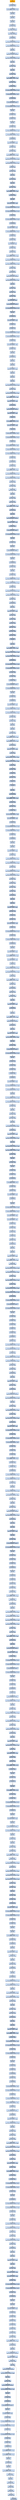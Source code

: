 digraph G {
node[shape=rectangle,style=filled,fillcolor=lightsteelblue,color=lightsteelblue]
bgcolor="transparent"
a0x004098ccpushl_ebp[label="start\npushl %ebp",color="lightgrey",fillcolor="orange"];
a0x004098cdmovl_esp_ebp[label="0x004098cd\nmovl %esp, %ebp"];
a0x004098cfaddl_0xffffffccUINT8_esp[label="0x004098cf\naddl $0xffffffcc<UINT8>, %esp"];
a0x004098d2pushl_ebx[label="0x004098d2\npushl %ebx"];
a0x004098d3pushl_esi[label="0x004098d3\npushl %esi"];
a0x004098d4pushl_edi[label="0x004098d4\npushl %edi"];
a0x004098d5xorl_eax_eax[label="0x004098d5\nxorl %eax, %eax"];
a0x004098d7movl_eax__16ebp_[label="0x004098d7\nmovl %eax, -16(%ebp)"];
a0x004098damovl_eax__36ebp_[label="0x004098da\nmovl %eax, -36(%ebp)"];
a0x004098ddcall_0x004030dc[label="0x004098dd\ncall 0x004030dc"];
a0x004030dcmovl_0x24a77e20UINT32_esi[label="0x004030dc\nmovl $0x24a77e20<UINT32>, %esi"];
a0x004030e1xorl_0x6709286fUINT32_esi[label="0x004030e1\nxorl $0x6709286f<UINT32>, %esi"];
a0x004030e7pushl_esi[label="0x004030e7\npushl %esi"];
a0x004030e8pushl_0x77e3c381UINT32[label="0x004030e8\npushl $0x77e3c381<UINT32>"];
a0x004030edmovl_0x747401a5UINT32_edi[label="0x004030ed\nmovl $0x747401a5<UINT32>, %edi"];
a0x004030f2popl_ecx[label="0x004030f2\npopl %ecx"];
a0x004030f3xorl_ecx_edi[label="0x004030f3\nxorl %ecx, %edi"];
a0x004030f5popl_edx[label="0x004030f5\npopl %edx"];
a0x004030f6xorl_edx_edi[label="0x004030f6\nxorl %edx, %edi"];
a0x004030f8addl_0xfffffffcUINT8_esp[label="0x004030f8\naddl $0xfffffffc<UINT8>, %esp"];
a0x004030fbmovl_esp_ecx[label="0x004030fb\nmovl %esp, %ecx"];
a0x004030fdmovl_edi_ecx_[label="0x004030fd\nmovl %edi, (%ecx)"];
a0x004030ffmovl_0x5c2a9291UINT32_eax[label="0x004030ff\nmovl $0x5c2a9291<UINT32>, %eax"];
a0x00403104xorl_0xda49253UINT32_eax[label="0x00403104\nxorl $0xda49253<UINT32>, %eax"];
a0x0040310ajmp_0x00402869[label="0x0040310a\njmp 0x00402869"];
a0x00402869pushl_0x63ccd593UINT32[label="0x00402869\npushl $0x63ccd593<UINT32>"];
a0x0040286emovl_0x4dedd597UINT32_ecx[label="0x0040286e\nmovl $0x4dedd597<UINT32>, %ecx"];
a0x00402873popl_edx[label="0x00402873\npopl %edx"];
a0x00402874xorl_edx_ecx[label="0x00402874\nxorl %edx, %ecx"];
a0x00402876xorl_ecx_eax[label="0x00402876\nxorl %ecx, %eax"];
a0x00402878popl_ebx[label="0x00402878\npopl %ebx"];
a0x00402879xorl_ebx_eax[label="0x00402879\nxorl %ebx, %eax"];
a0x0040287bmovl_0x14282044UINT32_edi[label="0x0040287b\nmovl $0x14282044<UINT32>, %edi"];
a0x00402880movl_0xa900421UINT32_ebx[label="0x00402880\nmovl $0xa900421<UINT32>, %ebx"];
a0x00402885call_0x0040350e[label="0x00402885\ncall 0x0040350e"];
a0x0040350eaddl_0x4UINT8_esp[label="0x0040350e\naddl $0x4<UINT8>, %esp"];
a0x00403511xorl_ebx_edi[label="0x00403511\nxorl %ebx, %edi"];
a0x00403513movl_edi_ebx[label="0x00403513\nmovl %edi, %ebx"];
a0x00403515xorl_0xffffffffUINT32_ebx[label="0x00403515\nxorl $0xffffffff<UINT32>, %ebx"];
a0x0040351bandl_0x216e7148UINT32_ebx[label="0x0040351b\nandl $0x216e7148<UINT32>, %ebx"];
a0x00403521andl_0xde918eb7UINT32_edi[label="0x00403521\nandl $0xde918eb7<UINT32>, %edi"];
a0x00403527orl_ebx_edi[label="0x00403527\norl %ebx, %edi"];
a0x00403529xorl_edi_eax[label="0x00403529\nxorl %edi, %eax"];
a0x0040352bpushl_eax[label="0x0040352b\npushl %eax"];
a0x0040352cjmp_0x00402f9d[label="0x0040352c\njmp 0x00402f9d"];
a0x00402f9dpopl_ecx[label="0x00402f9d\npopl %ecx"];
a0x00402f9emovl_ecx_esi[label="0x00402f9e\nmovl %ecx, %esi"];
a0x00402fa0addl_0xfffffffcUINT8_esp[label="0x00402fa0\naddl $0xfffffffc<UINT8>, %esp"];
a0x00402fa3movl_esi_esp_[label="0x00402fa3\nmovl %esi, (%esp)"];
a0x00402fa6popl_ebx[label="0x00402fa6\npopl %ebx"];
a0x00402fa7addl_0x5dUINT8_ebx[label="0x00402fa7\naddl $0x5d<UINT8>, %ebx"];
a0x00402faamovl_0x615a97d9UINT32_esi[label="0x00402faa\nmovl $0x615a97d9<UINT32>, %esi"];
a0x00402fafmovl_0x615a97d9UINT32_ecx[label="0x00402faf\nmovl $0x615a97d9<UINT32>, %ecx"];
a0x00402fb4xorl_esi_ecx[label="0x00402fb4\nxorl %esi, %ecx"];
a0x00402fb6movl_0x1e99264cUINT32_edx[label="0x00402fb6\nmovl $0x1e99264c<UINT32>, %edx"];
a0x00402fbbcall_0x004030b3[label="0x00402fbb\ncall 0x004030b3"];
a0x004030b3addl_0x4UINT8_esp[label="0x004030b3\naddl $0x4<UINT8>, %esp"];
a0x004030b6xorl_0x1e99264dUINT32_edx[label="0x004030b6\nxorl $0x1e99264d<UINT32>, %edx"];
a0x004030bcxorl_edx_ecx[label="0x004030bc\nxorl %edx, %ecx"];
a0x004030besubl_ecx_ebx[label="0x004030be\nsubl %ecx, %ebx"];
a0x004030c0movl__92ebx__edi[label="0x004030c0\nmovl -92(%ebx), %edi"];
a0x004030c3xorl_edx_edx[label="0x004030c3\nxorl %edx, %edx"];
a0x004030c5addl_edi_edx[label="0x004030c5\naddl %edi, %edx"];
a0x004030c7addl_0xffffffc0UINT8_edx[label="0x004030c7\naddl $0xffffffc0<UINT8>, %edx"];
a0x004030camovl_0x28c31da6UINT32_ecx[label="0x004030ca\nmovl $0x28c31da6<UINT32>, %ecx"];
a0x004030cfmovl_0x12ea06abUINT32_ebx[label="0x004030cf\nmovl $0x12ea06ab<UINT32>, %ebx"];
a0x004030d4xorl_ecx_ebx[label="0x004030d4\nxorl %ecx, %ebx"];
a0x004030d6jmp_0x0040355a[label="0x004030d6\njmp 0x0040355a"];
a0x0040355apushl_0x38215a08UINT32[label="0x0040355a\npushl $0x38215a08<UINT32>"];
a0x0040355fmovl_0x2084104UINT32_esi[label="0x0040355f\nmovl $0x2084104<UINT32>, %esi"];
a0x00403564popl_ecx[label="0x00403564\npopl %ecx"];
a0x00403565xorl_ecx_esi[label="0x00403565\nxorl %ecx, %esi"];
a0x00403567xorl_ebx_esi[label="0x00403567\nxorl %ebx, %esi"];
a0x00403569subl_esi_edx[label="0x00403569\nsubl %esi, %edx"];
a0x0040356bmovl_0x41edx__eax[label="0x0040356b\nmovl 0x41(%edx), %eax"];
a0x0040356epushl_0x5829c520UINT32[label="0x0040356e\npushl $0x5829c520<UINT32>"];
a0x00403573movl_0x5829c520UINT32_esi[label="0x00403573\nmovl $0x5829c520<UINT32>, %esi"];
a0x00403578popl_edi[label="0x00403578\npopl %edi"];
a0x00403579call_0x0040320e[label="0x00403579\ncall 0x0040320e"];
a0x0040320eaddl_0x4UINT8_esp[label="0x0040320e\naddl $0x4<UINT8>, %esp"];
a0x00403211xorl_edi_esi[label="0x00403211\nxorl %edi, %esi"];
a0x00403213xorl_eax_esi[label="0x00403213\nxorl %eax, %esi"];
a0x00403215movl_0x763c432bUINT32_edx[label="0x00403215\nmovl $0x763c432b<UINT32>, %edx"];
a0x0040321axorl_0x763c432bUINT32_edx[label="0x0040321a\nxorl $0x763c432b<UINT32>, %edx"];
a0x00403220xorl_esi_edx[label="0x00403220\nxorl %esi, %edx"];
a0x00403222movl_0x0UINT32_ebx[label="0x00403222\nmovl $0x0<UINT32>, %ebx"];
a0x00403227xorl_edx_ebx[label="0x00403227\nxorl %edx, %ebx"];
a0x00403229pushl_ebx[label="0x00403229\npushl %ebx"];
a0x0040322acall_0x004021ea[label="0x0040322a\ncall 0x004021ea"];
a0x004021eapushl_ecx[label="0x004021ea\npushl %ecx"];
a0x004021ebpushl_ebx[label="0x004021eb\npushl %ebx"];
a0x004021ecaddl_0xcUINT8_esp[label="0x004021ec\naddl $0xc<UINT8>, %esp"];
a0x004021efpopl_esi[label="0x004021ef\npopl %esi"];
a0x004021f0pushl_esi[label="0x004021f0\npushl %esi"];
a0x004021f1popl_edi[label="0x004021f1\npopl %edi"];
a0x004021f2movl_0x82685ca2UINT32_ecx[label="0x004021f2\nmovl $0x82685ca2<UINT32>, %ecx"];
a0x004021f7xorl_ecx_edi[label="0x004021f7\nxorl %ecx, %edi"];
a0x004021f9xorl_0x7d97a35dUINT32_edi[label="0x004021f9\nxorl $0x7d97a35d<UINT32>, %edi"];
a0x004021ffandl_0xffffffffUINT32_edi[label="0x004021ff\nandl $0xffffffff<UINT32>, %edi"];
a0x00402205andl_0x0UINT32_esi[label="0x00402205\nandl $0x0<UINT32>, %esi"];
a0x0040220bcall_0x00402d50[label="0x0040220b\ncall 0x00402d50"];
a0x00402d50pushl_0x2693c9f4UINT32[label="0x00402d50\npushl $0x2693c9f4<UINT32>"];
a0x00402d55addl_0x8UINT8_esp[label="0x00402d55\naddl $0x8<UINT8>, %esp"];
a0x00402d58orl_edi_esi[label="0x00402d58\norl %edi, %esi"];
a0x00402d5aandl_0xffffffffUINT32_esi[label="0x00402d5a\nandl $0xffffffff<UINT32>, %esi"];
a0x00402d60andl_0x0UINT32_edx[label="0x00402d60\nandl $0x0<UINT32>, %edx"];
a0x00402d66orl_esi_edx[label="0x00402d66\norl %esi, %edx"];
a0x00402d68andl_0xac48717UINT32_edx[label="0x00402d68\nandl $0xac48717<UINT32>, %edx"];
a0x00402d6eandl_0xf53b78e8UINT32_eax[label="0x00402d6e\nandl $0xf53b78e8<UINT32>, %eax"];
a0x00402d74orl_edx_eax[label="0x00402d74\norl %edx, %eax"];
a0x00402d76movl_0xf9f441UINT32_ecx[label="0x00402d76\nmovl $0xf9f441<UINT32>, %ecx"];
a0x00402d7bxorl_0x47632c57UINT32_ecx[label="0x00402d7b\nxorl $0x47632c57<UINT32>, %ecx"];
a0x00402d81movl_0x479ad816UINT32_edx[label="0x00402d81\nmovl $0x479ad816<UINT32>, %edx"];
a0x00402d86xorl_edx_ecx[label="0x00402d86\nxorl %edx, %ecx"];
a0x00402d88jmp_0x00401b53[label="0x00402d88\njmp 0x00401b53"];
a0x00401b53xorl_eax_ecx[label="0x00401b53\nxorl %eax, %ecx"];
a0x00401b55addl_0xfffffffcUINT8_esp[label="0x00401b55\naddl $0xfffffffc<UINT8>, %esp"];
a0x00401b58movl_0x5b0dcebdUINT32_esi[label="0x00401b58\nmovl $0x5b0dcebd<UINT32>, %esi"];
a0x00401b5dmovl_0x5b0dcebdUINT32_edx[label="0x00401b5d\nmovl $0x5b0dcebd<UINT32>, %edx"];
a0x00401b62xorl_esi_edx[label="0x00401b62\nxorl %esi, %edx"];
a0x00401b64xorl_esp_edx[label="0x00401b64\nxorl %esp, %edx"];
a0x00401b66movl_ecx_edx_[label="0x00401b66\nmovl %ecx, (%edx)"];
a0x00401b68popl_edx[label="0x00401b68\npopl %edx"];
a0x00401b69xorl_eax_eax[label="0x00401b69\nxorl %eax, %eax"];
a0x00401b6baddl_edx_eax[label="0x00401b6b\naddl %edx, %eax"];
a0x00401b6daddl_0xfffffffcUINT8_esp[label="0x00401b6d\naddl $0xfffffffc<UINT8>, %esp"];
a0x00401b70call_0x00402f09[label="0x00401b70\ncall 0x00402f09"];
a0x00402f09pushl_ecx[label="0x00402f09\npushl %ecx"];
a0x00402f0apushl_0x6dcddba2UINT32[label="0x00402f0a\npushl $0x6dcddba2<UINT32>"];
a0x00402f0faddl_0xcUINT8_esp[label="0x00402f0f\naddl $0xc<UINT8>, %esp"];
a0x00402f12movl_eax_esp_[label="0x00402f12\nmovl %eax, (%esp)"];
a0x00402f15pushl_0x59c10ef3UINT32[label="0x00402f15\npushl $0x59c10ef3<UINT32>"];
a0x00402f1amovl_0x5f8d7d35UINT32_ecx[label="0x00402f1a\nmovl $0x5f8d7d35<UINT32>, %ecx"];
a0x00402f1fpopl_edi[label="0x00402f1f\npopl %edi"];
a0x00402f20xorl_edi_ecx[label="0x00402f20\nxorl %edi, %ecx"];
a0x00402f22pushl_ecx[label="0x00402f22\npushl %ecx"];
a0x00402f23pushl_0x33f3c20bUINT32[label="0x00402f23\npushl $0x33f3c20b<UINT32>"];
a0x00402f28movl_0x4da1416cUINT32_eax[label="0x00402f28\nmovl $0x4da1416c<UINT32>, %eax"];
a0x00402f2dpopl_ecx[label="0x00402f2d\npopl %ecx"];
a0x00402f2ejmp_0x004025e6[label="0x00402f2e\njmp 0x004025e6"];
a0x004025e6xorl_ecx_eax[label="0x004025e6\nxorl %ecx, %eax"];
a0x004025e8popl_ebx[label="0x004025e8\npopl %ebx"];
a0x004025e9xorl_ebx_eax[label="0x004025e9\nxorl %ebx, %eax"];
a0x004025ebmovl_0x70d5bdf9UINT32_ebx[label="0x004025eb\nmovl $0x70d5bdf9<UINT32>, %ebx"];
a0x004025f0movl_0x71a3e77fUINT32_edi[label="0x004025f0\nmovl $0x71a3e77f<UINT32>, %edi"];
a0x004025f5xorl_ebx_edi[label="0x004025f5\nxorl %ebx, %edi"];
a0x004025f7movl_0x54677378UINT32_esi[label="0x004025f7\nmovl $0x54677378<UINT32>, %esi"];
a0x004025fcxorl_0x21cb7f20UINT32_esi[label="0x004025fc\nxorl $0x21cb7f20<UINT32>, %esi"];
a0x00402602xorl_edi_esi[label="0x00402602\nxorl %edi, %esi"];
a0x00402604call_0x004020a7[label="0x00402604\ncall 0x004020a7"];
a0x004020a7pushl_ecx[label="0x004020a7\npushl %ecx"];
a0x004020a8addl_0x8UINT8_esp[label="0x004020a8\naddl $0x8<UINT8>, %esp"];
a0x004020abxorl_eax_esi[label="0x004020ab\nxorl %eax, %esi"];
a0x004020adxorl_esi_edx[label="0x004020ad\nxorl %esi, %edx"];
a0x004020afxorl_ecx_ecx[label="0x004020af\nxorl %ecx, %ecx"];
a0x004020b1addl_edx_ecx[label="0x004020b1\naddl %edx, %ecx"];
a0x004020b3movl_ecx_ebx[label="0x004020b3\nmovl %ecx, %ebx"];
a0x004020b5andl_edx_ebx[label="0x004020b5\nandl %edx, %ebx"];
a0x004020b7je_0x00403912[label="0x004020b7\nje 0x00403912"];
a0x004020bdpopl_eax[label="0x004020bd\npopl %eax"];
a0x004020beaddl_0xfffffffcUINT8_esp[label="0x004020be\naddl $0xfffffffc<UINT8>, %esp"];
a0x004020c1movl_0x6707149cUINT32_ebx[label="0x004020c1\nmovl $0x6707149c<UINT32>, %ebx"];
a0x004020c6xorl_0x6707149cUINT32_ebx[label="0x004020c6\nxorl $0x6707149c<UINT32>, %ebx"];
a0x004020ccjmp_0x0040367d[label="0x004020cc\njmp 0x0040367d"];
a0x0040367dmovl_0x54decd57UINT32_edx[label="0x0040367d\nmovl $0x54decd57<UINT32>, %edx"];
a0x00403682xorl_0x54decd57UINT32_edx[label="0x00403682\nxorl $0x54decd57<UINT32>, %edx"];
a0x00403688xorl_edx_ebx[label="0x00403688\nxorl %edx, %ebx"];
a0x0040368axorl_esp_ebx[label="0x0040368a\nxorl %esp, %ebx"];
a0x0040368cmovl_eax_ebx_[label="0x0040368c\nmovl %eax, (%ebx)"];
a0x0040368epushl_0x3500d46aUINT32[label="0x0040368e\npushl $0x3500d46a<UINT32>"];
a0x00403693movl_0x53f1a4f6UINT32_ecx[label="0x00403693\nmovl $0x53f1a4f6<UINT32>, %ecx"];
a0x00403698popl_edx[label="0x00403698\npopl %edx"];
a0x00403699xorl_edx_ecx[label="0x00403699\nxorl %edx, %ecx"];
a0x0040369bcall_0x00401c5b[label="0x0040369b\ncall 0x00401c5b"];
a0x00401c5baddl_0x4UINT8_esp[label="0x00401c5b\naddl $0x4<UINT8>, %esp"];
a0x00401c5emovl_0x192c56aaUINT32_edx[label="0x00401c5e\nmovl $0x192c56aa<UINT32>, %edx"];
a0x00401c63movl_0x2dcc2613UINT32_ebx[label="0x00401c63\nmovl $0x2dcc2613<UINT32>, %ebx"];
a0x00401c68xorl_edx_ebx[label="0x00401c68\nxorl %edx, %ebx"];
a0x00401c6axorl_ecx_ebx[label="0x00401c6a\nxorl %ecx, %ebx"];
a0x00401c6cpushl_ebx[label="0x00401c6c\npushl %ebx"];
a0x00401c6dpopl_edx[label="0x00401c6d\npopl %edx"];
a0x00401c6emovl_edx_esi[label="0x00401c6e\nmovl %edx, %esi"];
a0x00401c70xorl_0xffffffffUINT32_esi[label="0x00401c70\nxorl $0xffffffff<UINT32>, %esi"];
a0x00401c76andl_0xffffffffUINT32_esi[label="0x00401c76\nandl $0xffffffff<UINT32>, %esi"];
a0x00401c7cjmp_0x004039e3[label="0x00401c7c\njmp 0x004039e3"];
a0x004039e3andl_0x0UINT32_edx[label="0x004039e3\nandl $0x0<UINT32>, %edx"];
a0x004039e9orl_esi_edx[label="0x004039e9\norl %esi, %edx"];
a0x004039ebandl_0x8c6808aUINT32_edx[label="0x004039eb\nandl $0x8c6808a<UINT32>, %edx"];
a0x004039f1andl_0xf7397f75UINT32_ebx[label="0x004039f1\nandl $0xf7397f75<UINT32>, %ebx"];
a0x004039f7orl_edx_ebx[label="0x004039f7\norl %edx, %ebx"];
a0x004039f9xorl_ebx_eax[label="0x004039f9\nxorl %ebx, %eax"];
a0x004039fbxorl_esi_esi[label="0x004039fb\nxorl %esi, %esi"];
a0x004039fdaddl_eax_esi[label="0x004039fd\naddl %eax, %esi"];
a0x004039fforl_eax_esi[label="0x004039ff\norl %eax, %esi"];
a0x00403a01je_0x0040300c[label="0x00403a01\nje 0x0040300c"];
a0x00403a07popl_ebx[label="0x00403a07\npopl %ebx"];
a0x00403a08jmp_0x004028dd[label="0x00403a08\njmp 0x004028dd"];
a0x004028ddaddl_0xfffffffcUINT8_esp[label="0x004028dd\naddl $0xfffffffc<UINT8>, %esp"];
a0x004028e0xorl_ecx_ecx[label="0x004028e0\nxorl %ecx, %ecx"];
a0x004028e2addl_esp_ecx[label="0x004028e2\naddl %esp, %ecx"];
a0x004028e4movl_ebx_ecx_[label="0x004028e4\nmovl %ebx, (%ecx)"];
a0x004028e6movl_0x10000UINT32_eax[label="0x004028e6\nmovl $0x10000<UINT32>, %eax"];
a0x004028ebmovl_0x0UINT32_esi[label="0x004028eb\nmovl $0x0<UINT32>, %esi"];
a0x004028f0xorl_esi_eax[label="0x004028f0\nxorl %esi, %eax"];
a0x004028f2movl_0x60000000UINT32_edi[label="0x004028f2\nmovl $0x60000000<UINT32>, %edi"];
a0x004028f7movl_0x9104000UINT32_edx[label="0x004028f7\nmovl $0x9104000<UINT32>, %edx"];
a0x004028fcxorl_edx_edi[label="0x004028fc\nxorl %edx, %edi"];
a0x004028fecall_0x0040330c[label="0x004028fe\ncall 0x0040330c"];
a0x0040330cpushl_edx[label="0x0040330c\npushl %edx"];
a0x0040330dpushl_esi[label="0x0040330d\npushl %esi"];
a0x0040330eaddl_0xcUINT8_esp[label="0x0040330e\naddl $0xc<UINT8>, %esp"];
a0x00403311xorl_edi_eax[label="0x00403311\nxorl %edi, %eax"];
a0x00403313movl_0xe409ec4UINT32_esi[label="0x00403313\nmovl $0xe409ec4<UINT32>, %esi"];
a0x00403318movl_0x55542fc6UINT32_edx[label="0x00403318\nmovl $0x55542fc6<UINT32>, %edx"];
a0x0040331dxorl_esi_edx[label="0x0040331d\nxorl %esi, %edx"];
a0x0040331fmovl_0x48db8b3fUINT32_ecx[label="0x0040331f\nmovl $0x48db8b3f<UINT32>, %ecx"];
a0x00403324xorl_0x13cb3a3eUINT32_ecx[label="0x00403324\nxorl $0x13cb3a3e<UINT32>, %ecx"];
a0x0040332axorl_edx_ecx[label="0x0040332a\nxorl %edx, %ecx"];
a0x0040332cxorl_ecx_eax[label="0x0040332c\nxorl %ecx, %eax"];
a0x0040332exorl_eax_ebx[label="0x0040332e\nxorl %eax, %ebx"];
a0x00403330xorl_edi_edi[label="0x00403330\nxorl %edi, %edi"];
a0x00403332call_0x0040310f[label="0x00403332\ncall 0x0040310f"];
a0x0040310fpushl_edi[label="0x0040310f\npushl %edi"];
a0x00403110pushl_edi[label="0x00403110\npushl %edi"];
a0x00403111addl_0xcUINT8_esp[label="0x00403111\naddl $0xc<UINT8>, %esp"];
a0x00403114addl_ebx_edi[label="0x00403114\naddl %ebx, %edi"];
a0x00403116xorl_esi_esi[label="0x00403116\nxorl %esi, %esi"];
a0x00403118addl_edi_esi[label="0x00403118\naddl %edi, %esi"];
a0x0040311amovl_0x0UINT32_edi[label="0x0040311a\nmovl $0x0<UINT32>, %edi"];
a0x0040311fxorl_esi_edi[label="0x0040311f\nxorl %esi, %edi"];
a0x00403121movl_0xd2e8c94dUINT32_ecx[label="0x00403121\nmovl $0xd2e8c94d<UINT32>, %ecx"];
a0x00403126xorl_ecx_edi[label="0x00403126\nxorl %ecx, %edi"];
a0x00403128xorl_0x2d1736b2UINT32_edi[label="0x00403128\nxorl $0x2d1736b2<UINT32>, %edi"];
a0x0040312ecall_0x00402034[label="0x0040312e\ncall 0x00402034"];
a0x00402034pushl_edi[label="0x00402034\npushl %edi"];
a0x00402035addl_0x8UINT8_esp[label="0x00402035\naddl $0x8<UINT8>, %esp"];
a0x00402038andl_0xffffffffUINT32_edi[label="0x00402038\nandl $0xffffffff<UINT32>, %edi"];
a0x0040203eandl_0x0UINT32_esi[label="0x0040203e\nandl $0x0<UINT32>, %esi"];
a0x00402044orl_edi_esi[label="0x00402044\norl %edi, %esi"];
a0x00402046andl_0x67f58b99UINT32_esi[label="0x00402046\nandl $0x67f58b99<UINT32>, %esi"];
a0x0040204candl_0x980a7466UINT32_ebx[label="0x0040204c\nandl $0x980a7466<UINT32>, %ebx"];
a0x00402052orl_esi_ebx[label="0x00402052\norl %esi, %ebx"];
a0x00402054addl_0xfffffffcUINT8_esp[label="0x00402054\naddl $0xfffffffc<UINT8>, %esp"];
a0x00402057xorl_esi_esi[label="0x00402057\nxorl %esi, %esi"];
a0x00402059jmp_0x004038a1[label="0x00402059\njmp 0x004038a1"];
a0x004038a1addl_esp_esi[label="0x004038a1\naddl %esp, %esi"];
a0x004038a3movl_ebx_esi_[label="0x004038a3\nmovl %ebx, (%esi)"];
a0x004038a5popl_edi[label="0x004038a5\npopl %edi"];
a0x004038a6subl_0x0UINT8_edi[label="0x004038a6\nsubl $0x0<UINT8>, %edi"];
a0x004038a9jne_0x00402165[label="0x004038a9\njne 0x00402165"];
a0x00402165popl_ecx[label="0x00402165\npopl %ecx"];
a0x00402166addl_0xfffffffcUINT8_esp[label="0x00402166\naddl $0xfffffffc<UINT8>, %esp"];
a0x00402169pushl_0xc1f3fd1UINT32[label="0x00402169\npushl $0xc1f3fd1<UINT32>"];
a0x0040216ecall_0x0040257c[label="0x0040216e\ncall 0x0040257c"];
a0x0040257cpushl_eax[label="0x0040257c\npushl %eax"];
a0x0040257daddl_0x8UINT8_esp[label="0x0040257d\naddl $0x8<UINT8>, %esp"];
a0x00402580movl_0xc1f3fd1UINT32_edx[label="0x00402580\nmovl $0xc1f3fd1<UINT32>, %edx"];
a0x00402585popl_ebx[label="0x00402585\npopl %ebx"];
a0x00402586xorl_ebx_edx[label="0x00402586\nxorl %ebx, %edx"];
a0x00402588pushl_0x76dec15aUINT32[label="0x00402588\npushl $0x76dec15a<UINT32>"];
a0x0040258dmovl_0x76dec15aUINT32_eax[label="0x0040258d\nmovl $0x76dec15a<UINT32>, %eax"];
a0x00402592popl_esi[label="0x00402592\npopl %esi"];
a0x00402593xorl_esi_eax[label="0x00402593\nxorl %esi, %eax"];
a0x00402595xorl_eax_edx[label="0x00402595\nxorl %eax, %edx"];
a0x00402597xorl_esp_edx[label="0x00402597\nxorl %esp, %edx"];
a0x00402599movl_ecx_edx_[label="0x00402599\nmovl %ecx, (%edx)"];
a0x0040259bcall_0x00402cec[label="0x0040259b\ncall 0x00402cec"];
a0x00402cecaddl_0x4UINT8_esp[label="0x00402cec\naddl $0x4<UINT8>, %esp"];
a0x00402cefmovl_0x61e59168UINT32_edx[label="0x00402cef\nmovl $0x61e59168<UINT32>, %edx"];
a0x00402cf4xorl_0x549aae18UINT32_edx[label="0x00402cf4\nxorl $0x549aae18<UINT32>, %edx"];
a0x00402cfapushl_edx[label="0x00402cfa\npushl %edx"];
a0x00402cfbmovl_0x4ed6b892UINT32_edx[label="0x00402cfb\nmovl $0x4ed6b892<UINT32>, %edx"];
a0x00402d00movl_0x56a9e173UINT32_edi[label="0x00402d00\nmovl $0x56a9e173<UINT32>, %edi"];
a0x00402d05xorl_edx_edi[label="0x00402d05\nxorl %edx, %edi"];
a0x00402d07popl_eax[label="0x00402d07\npopl %eax"];
a0x00402d08xorl_eax_edi[label="0x00402d08\nxorl %eax, %edi"];
a0x00402d0amovl_edi_edx[label="0x00402d0a\nmovl %edi, %edx"];
a0x00402d0cpushl_edx[label="0x00402d0c\npushl %edx"];
a0x00402d0dmovl_0xfe87eeeUINT32_edi[label="0x00402d0d\nmovl $0xfe87eee<UINT32>, %edi"];
a0x00402d12call_0x004034eb[label="0x00402d12\ncall 0x004034eb"];
a0x004034ebaddl_0x4UINT8_esp[label="0x004034eb\naddl $0x4<UINT8>, %esp"];
a0x004034eexorl_0x174a7dc8UINT32_edi[label="0x004034ee\nxorl $0x174a7dc8<UINT32>, %edi"];
a0x004034f4pushl_edi[label="0x004034f4\npushl %edi"];
a0x004034f5movl_0x2bb764c2UINT32_edi[label="0x004034f5\nmovl $0x2bb764c2<UINT32>, %edi"];
a0x004034famovl_0x14340f37UINT32_ebx[label="0x004034fa\nmovl $0x14340f37<UINT32>, %ebx"];
a0x004034ffxorl_edi_ebx[label="0x004034ff\nxorl %edi, %ebx"];
a0x00403501popl_edx[label="0x00403501\npopl %edx"];
a0x00403502xorl_edx_ebx[label="0x00403502\nxorl %edx, %ebx"];
a0x00403504popl_esi[label="0x00403504\npopl %esi"];
a0x00403505xorl_esi_ebx[label="0x00403505\nxorl %esi, %ebx"];
a0x00403507xorl_ebx_ecx[label="0x00403507\nxorl %ebx, %ecx"];
a0x00403509jmp_0x00402daa[label="0x00403509\njmp 0x00402daa"];
a0x00402daaandl_0xffffffUINT32_ecx[label="0x00402daa\nandl $0xffffff<UINT32>, %ecx"];
a0x00402db0xorl_edx_edx[label="0x00402db0\nxorl %edx, %edx"];
a0x00402db2addl_ecx_edx[label="0x00402db2\naddl %ecx, %edx"];
a0x00402db4subl_0x0UINT8_edx[label="0x00402db4\nsubl $0x0<UINT8>, %edx"];
a0x00402db7jne_0x004029fc[label="0x00402db7\njne 0x004029fc"];
a0x004029fcpopl_esi[label="0x004029fc\npopl %esi"];
a0x004029fdmovl_0x1a45b2e7UINT32_ebx[label="0x004029fd\nmovl $0x1a45b2e7<UINT32>, %ebx"];
a0x00402a02xorl_0x1a45b2e7UINT32_ebx[label="0x00402a02\nxorl $0x1a45b2e7<UINT32>, %ebx"];
a0x00402a08movl_0x0UINT32_eax[label="0x00402a08\nmovl $0x0<UINT32>, %eax"];
a0x00402a0dmovl_0x0UINT32_ecx[label="0x00402a0d\nmovl $0x0<UINT32>, %ecx"];
a0x00402a12xorl_ecx_eax[label="0x00402a12\nxorl %ecx, %eax"];
a0x00402a14xorl_eax_ebx[label="0x00402a14\nxorl %eax, %ebx"];
a0x00402a16xorl_esi_ebx[label="0x00402a16\nxorl %esi, %ebx"];
a0x00402a18xorl_edi_edi[label="0x00402a18\nxorl %edi, %edi"];
a0x00402a1aaddl_ebx_edi[label="0x00402a1a\naddl %ebx, %edi"];
a0x00402a1ccall_0x00401e67[label="0x00402a1c\ncall 0x00401e67"];
a0x00401e67pushl_ecx[label="0x00401e67\npushl %ecx"];
a0x00401e68pushl_esi[label="0x00401e68\npushl %esi"];
a0x00401e69addl_0xcUINT8_esp[label="0x00401e69\naddl $0xc<UINT8>, %esp"];
a0x00401e6caddl_0xfffffffcUINT8_esp[label="0x00401e6c\naddl $0xfffffffc<UINT8>, %esp"];
a0x00401e6fmovl_edi_esp_[label="0x00401e6f\nmovl %edi, (%esp)"];
a0x00401e72movl_0x20a0825aUINT32_ebx[label="0x00401e72\nmovl $0x20a0825a<UINT32>, %ebx"];
a0x00401e77movl_0x45c6120UINT32_edx[label="0x00401e77\nmovl $0x45c6120<UINT32>, %edx"];
a0x00401e7cxorl_edx_ebx[label="0x00401e7c\nxorl %edx, %ebx"];
a0x00401e7emovl_0x1089a657UINT32_ecx[label="0x00401e7e\nmovl $0x1089a657<UINT32>, %ecx"];
a0x00401e83xorl_ecx_ebx[label="0x00401e83\nxorl %ecx, %ebx"];
a0x00401e85xorl_0x3565252dUINT32_ebx[label="0x00401e85\nxorl $0x3565252d<UINT32>, %ebx"];
a0x00401e8bmovl_0x1eb19a3eUINT32_eax[label="0x00401e8b\nmovl $0x1eb19a3e<UINT32>, %eax"];
a0x00401e90jmp_0x00402939[label="0x00401e90\njmp 0x00402939"];
a0x00402939xorl_0x1eb19abaUINT32_eax[label="0x00402939\nxorl $0x1eb19aba<UINT32>, %eax"];
a0x0040293fpushl_0xee2262c9UINT32[label="0x0040293f\npushl $0xee2262c9<UINT32>"];
a0x00402944movl_0x6ea37ad1UINT32_edx[label="0x00402944\nmovl $0x6ea37ad1<UINT32>, %edx"];
a0x00402949popl_edi[label="0x00402949\npopl %edi"];
a0x0040294axorl_edi_edx[label="0x0040294a\nxorl %edi, %edx"];
a0x0040294cxorl_edx_eax[label="0x0040294c\nxorl %edx, %eax"];
a0x0040294exorl_eax_ebx[label="0x0040294e\nxorl %eax, %ebx"];
a0x00402950xorl_ebx_esi[label="0x00402950\nxorl %ebx, %esi"];
a0x00402952xorl_edx_edx[label="0x00402952\nxorl %edx, %edx"];
a0x00402954jmp_0x004027e7[label="0x00402954\njmp 0x004027e7"];
a0x004027e7addl_esi_edx[label="0x004027e7\naddl %esi, %edx"];
a0x004027e9movl_0x44048020UINT32_eax[label="0x004027e9\nmovl $0x44048020<UINT32>, %eax"];
a0x004027eemovl_0x29812118UINT32_edi[label="0x004027ee\nmovl $0x29812118<UINT32>, %edi"];
a0x004027f3xorl_edi_eax[label="0x004027f3\nxorl %edi, %eax"];
a0x004027f5movl_0x1949d653UINT32_ebx[label="0x004027f5\nmovl $0x1949d653<UINT32>, %ebx"];
a0x004027faxorl_0x74cc776bUINT32_ebx[label="0x004027fa\nxorl $0x74cc776b<UINT32>, %ebx"];
a0x00402800xorl_eax_ebx[label="0x00402800\nxorl %eax, %ebx"];
a0x00402802xorl_edx_ebx[label="0x00402802\nxorl %edx, %ebx"];
a0x00402804call_0x00401eba[label="0x00402804\ncall 0x00401eba"];
a0x00401ebapushl_edx[label="0x00401eba\npushl %edx"];
a0x00401ebbaddl_0x8UINT8_esp[label="0x00401ebb\naddl $0x8<UINT8>, %esp"];
a0x00401ebeandl_ebx_ebx[label="0x00401ebe\nandl %ebx, %ebx"];
a0x00401ec0jne_0x00401da8[label="0x00401ec0\njne 0x00401da8"];
a0x00401ec6pushl_0x33b4151dUINT32[label="0x00401ec6\npushl $0x33b4151d<UINT32>"];
a0x00401ecbmovl_0x3db9418bUINT32_ebx[label="0x00401ecb\nmovl $0x3db9418b<UINT32>, %ebx"];
a0x00401ed0popl_eax[label="0x00401ed0\npopl %eax"];
a0x00401ed1xorl_eax_ebx[label="0x00401ed1\nxorl %eax, %ebx"];
a0x00401ed3movl_0xe8d529eUINT32_edx[label="0x00401ed3\nmovl $0xe8d529e<UINT32>, %edx"];
a0x00401ed8xorl_edx_ebx[label="0x00401ed8\nxorl %edx, %ebx"];
a0x00401edamovl_0x3ca2cec7UINT32_edx[label="0x00401eda\nmovl $0x3ca2cec7<UINT32>, %edx"];
a0x00401edfcall_0x00401d55[label="0x00401edf\ncall 0x00401d55"];
a0x00401d55addl_0x4UINT8_esp[label="0x00401d55\naddl $0x4<UINT8>, %esp"];
a0x00401d58movl_0x34a2cec7UINT32_edi[label="0x00401d58\nmovl $0x34a2cec7<UINT32>, %edi"];
a0x00401d5dxorl_edx_edi[label="0x00401d5d\nxorl %edx, %edi"];
a0x00401d5fmovl_0x2000021UINT32_eax[label="0x00401d5f\nmovl $0x2000021<UINT32>, %eax"];
a0x00401d64movl_0x29c000UINT32_edx[label="0x00401d64\nmovl $0x29c000<UINT32>, %edx"];
a0x00401d69xorl_edx_eax[label="0x00401d69\nxorl %edx, %eax"];
a0x00401d6bxorl_eax_edi[label="0x00401d6b\nxorl %eax, %edi"];
a0x00401d6dxorl_edi_ebx[label="0x00401d6d\nxorl %edi, %ebx"];
a0x00401d6faddl_0xfffffffcUINT8_esp[label="0x00401d6f\naddl $0xfffffffc<UINT8>, %esp"];
a0x00401d72movl_esp_edx[label="0x00401d72\nmovl %esp, %edx"];
a0x00401d74movl_ebx_edx_[label="0x00401d74\nmovl %ebx, (%edx)"];
a0x00401d76jmp_0x00401b9d[label="0x00401d76\njmp 0x00401b9d"];
a0x00401b9dmovl_0x1030890UINT32_eax[label="0x00401b9d\nmovl $0x1030890<UINT32>, %eax"];
a0x00401ba2movl_0x14048400UINT32_edi[label="0x00401ba2\nmovl $0x14048400<UINT32>, %edi"];
a0x00401ba7xorl_edi_eax[label="0x00401ba7\nxorl %edi, %eax"];
a0x00401ba9pushl_eax[label="0x00401ba9\npushl %eax"];
a0x00401baamovl_0x15220080UINT32_ecx[label="0x00401baa\nmovl $0x15220080<UINT32>, %ecx"];
a0x00401bafmovl_0x84ca11UINT32_eax[label="0x00401baf\nmovl $0x84ca11<UINT32>, %eax"];
a0x00401bb4xorl_eax_ecx[label="0x00401bb4\nxorl %eax, %ecx"];
a0x00401bb6popl_edx[label="0x00401bb6\npopl %edx"];
a0x00401bb7xorl_edx_ecx[label="0x00401bb7\nxorl %edx, %ecx"];
a0x00401bb9pushl_0x5c878f4bUINT32[label="0x00401bb9\npushl $0x5c878f4b<UINT32>"];
a0x00401bbemovl_0x5e8f0f6bUINT32_ebx[label="0x00401bbe\nmovl $0x5e8f0f6b<UINT32>, %ebx"];
a0x00401bc3call_0x00402b0e[label="0x00401bc3\ncall 0x00402b0e"];
a0x00402b0epushl_eax[label="0x00402b0e\npushl %eax"];
a0x00402b0fpushl_edx[label="0x00402b0f\npushl %edx"];
a0x00402b10addl_0xcUINT8_esp[label="0x00402b10\naddl $0xc<UINT8>, %esp"];
a0x00402b13popl_edi[label="0x00402b13\npopl %edi"];
a0x00402b14xorl_edi_ebx[label="0x00402b14\nxorl %edi, %ebx"];
a0x00402b16pushl_0x308d4401UINT32[label="0x00402b16\npushl $0x308d4401<UINT32>"];
a0x00402b1bmovl_0x388d4409UINT32_eax[label="0x00402b1b\nmovl $0x388d4409<UINT32>, %eax"];
a0x00402b20popl_edx[label="0x00402b20\npopl %edx"];
a0x00402b21xorl_edx_eax[label="0x00402b21\nxorl %edx, %eax"];
a0x00402b23xorl_eax_ebx[label="0x00402b23\nxorl %eax, %ebx"];
a0x00402b25xorl_ebx_ecx[label="0x00402b25\nxorl %ebx, %ecx"];
a0x00402b27jmp_0x00403483[label="0x00402b27\njmp 0x00403483"];
a0x00403483popl_esi[label="0x00403483\npopl %esi"];
a0x00403484xorl_esi_ecx[label="0x00403484\nxorl %esi, %ecx"];
a0x00403486xorl_edi_edi[label="0x00403486\nxorl %edi, %edi"];
a0x00403488addl_ecx_edi[label="0x00403488\naddl %ecx, %edi"];
a0x0040348amovl_edi_eax[label="0x0040348a\nmovl %edi, %eax"];
a0x0040348cmovl_eax_edx[label="0x0040348c\nmovl %eax, %edx"];
a0x0040348eaddl_0xfffffffcUINT8_esp[label="0x0040348e\naddl $0xfffffffc<UINT8>, %esp"];
a0x00403491movl_edx_esp_[label="0x00403491\nmovl %edx, (%esp)"];
a0x00403494jmp_0x00401da8[label="0x00403494\njmp 0x00401da8"];
a0x00401da8popl_esi[label="0x00401da8\npopl %esi"];
a0x00401da9movl_0x4aefdf81UINT32_eax[label="0x00401da9\nmovl $0x4aefdf81<UINT32>, %eax"];
a0x00401daexorl_0x4aefdf81UINT32_eax[label="0x00401dae\nxorl $0x4aefdf81<UINT32>, %eax"];
a0x00401db4movl_0x26a765b4UINT32_ebx[label="0x00401db4\nmovl $0x26a765b4<UINT32>, %ebx"];
a0x00401db9xorl_0x26a765b4UINT32_ebx[label="0x00401db9\nxorl $0x26a765b4<UINT32>, %ebx"];
a0x00401dbfxorl_ebx_eax[label="0x00401dbf\nxorl %ebx, %eax"];
a0x00401dc1xorl_esi_eax[label="0x00401dc1\nxorl %esi, %eax"];
a0x00401dc3addl_0xfffffffcUINT8_esp[label="0x00401dc3\naddl $0xfffffffc<UINT8>, %esp"];
a0x00401dc6call_0x00402362[label="0x00401dc6\ncall 0x00402362"];
a0x00402362pushl_eax[label="0x00402362\npushl %eax"];
a0x00402363pushl_0x3ccb7808UINT32[label="0x00402363\npushl $0x3ccb7808<UINT32>"];
a0x00402368addl_0xcUINT8_esp[label="0x00402368\naddl $0xc<UINT8>, %esp"];
a0x0040236bmovl_eax_esp_[label="0x0040236b\nmovl %eax, (%esp)"];
a0x0040236emovl_0xdb373d0UINT32_eax[label="0x0040236e\nmovl $0xdb373d0<UINT32>, %eax"];
a0x00402373xorl_0x276ea22dUINT32_eax[label="0x00402373\nxorl $0x276ea22d<UINT32>, %eax"];
a0x00402379pushl_0x51a91ee6UINT32[label="0x00402379\npushl $0x51a91ee6<UINT32>"];
a0x0040237emovl_0x7b74cf1bUINT32_edi[label="0x0040237e\nmovl $0x7b74cf1b<UINT32>, %edi"];
a0x00402383popl_ebx[label="0x00402383\npopl %ebx"];
a0x00402384xorl_ebx_edi[label="0x00402384\nxorl %ebx, %edi"];
a0x00402386xorl_eax_edi[label="0x00402386\nxorl %eax, %edi"];
a0x00402388jmp_0x00402797[label="0x00402388\njmp 0x00402797"];
a0x00402797xorl_esi_edi[label="0x00402797\nxorl %esi, %edi"];
a0x00402799pushl_0x5ad8f32bUINT32[label="0x00402799\npushl $0x5ad8f32b<UINT32>"];
a0x0040279emovl_0x633ed547UINT32_eax[label="0x0040279e\nmovl $0x633ed547<UINT32>, %eax"];
a0x004027a3popl_ebx[label="0x004027a3\npopl %ebx"];
a0x004027a4xorl_ebx_eax[label="0x004027a4\nxorl %ebx, %eax"];
a0x004027a6movl_0xa5c169e6UINT32_ecx[label="0x004027a6\nmovl $0xa5c169e6<UINT32>, %ecx"];
a0x004027abxorl_ecx_eax[label="0x004027ab\nxorl %ecx, %eax"];
a0x004027adxorl_0x63d8b075UINT32_eax[label="0x004027ad\nxorl $0x63d8b075<UINT32>, %eax"];
a0x004027b3xorl_eax_edi[label="0x004027b3\nxorl %eax, %edi"];
a0x004027b5andl_0xac4a2e8UINT32_edi[label="0x004027b5\nandl $0xac4a2e8<UINT32>, %edi"];
a0x004027bbcall_0x004038e8[label="0x004027bb\ncall 0x004038e8"];
a0x004038e8pushl_esi[label="0x004038e8\npushl %esi"];
a0x004038e9addl_0x8UINT8_esp[label="0x004038e9\naddl $0x8<UINT8>, %esp"];
a0x004038ecandl_0xf53b5d17UINT32_esi[label="0x004038ec\nandl $0xf53b5d17<UINT32>, %esi"];
a0x004038f2orl_edi_esi[label="0x004038f2\norl %edi, %esi"];
a0x004038f4andl_0xffffUINT32_esi[label="0x004038f4\nandl $0xffff<UINT32>, %esi"];
a0x004038faxorl_ecx_ecx[label="0x004038fa\nxorl %ecx, %ecx"];
a0x004038fcaddl_esi_ecx[label="0x004038fc\naddl %esi, %ecx"];
a0x004038feaddl_0xfffffffcUINT8_esp[label="0x004038fe\naddl $0xfffffffc<UINT8>, %esp"];
a0x00403901movl_ecx_esp_[label="0x00403901\nmovl %ecx, (%esp)"];
a0x00403904popl_edi[label="0x00403904\npopl %edi"];
a0x00403905andl_edi_edi[label="0x00403905\nandl %edi, %edi"];
a0x00403907jne_0x00402540[label="0x00403907\njne 0x00402540"];
a0x00402540popl_edx[label="0x00402540\npopl %edx"];
a0x00402541addl_0xfffffffcUINT8_esp[label="0x00402541\naddl $0xfffffffc<UINT8>, %esp"];
a0x00402544movl_esp_esi[label="0x00402544\nmovl %esp, %esi"];
a0x00402546movl_edx_esi_[label="0x00402546\nmovl %edx, (%esi)"];
a0x00402548movl_0x58ccfd53UINT32_esi[label="0x00402548\nmovl $0x58ccfd53<UINT32>, %esi"];
a0x0040254dxorl_0xe5859e1bUINT32_esi[label="0x0040254d\nxorl $0xe5859e1b<UINT32>, %esi"];
a0x00402553call_0x00401f23[label="0x00402553\ncall 0x00401f23"];
a0x00401f23pushl_esi[label="0x00401f23\npushl %esi"];
a0x00401f24addl_0x8UINT8_esp[label="0x00401f24\naddl $0x8<UINT8>, %esp"];
a0x00401f27pushl_esi[label="0x00401f27\npushl %esi"];
a0x00401f28pushl_0x7de201fcUINT32[label="0x00401f28\npushl $0x7de201fc<UINT32>"];
a0x00401f2dmovl_0x16524e51UINT32_ebx[label="0x00401f2d\nmovl $0x16524e51<UINT32>, %ebx"];
a0x00401f32popl_esi[label="0x00401f32\npopl %esi"];
a0x00401f33xorl_esi_ebx[label="0x00401f33\nxorl %esi, %ebx"];
a0x00401f35popl_ecx[label="0x00401f35\npopl %ecx"];
a0x00401f36xorl_ecx_ebx[label="0x00401f36\nxorl %ecx, %ebx"];
a0x00401f38movl_ebx_esi[label="0x00401f38\nmovl %ebx, %esi"];
a0x00401f3aaddl_0xfffffffcUINT8_esp[label="0x00401f3a\naddl $0xfffffffc<UINT8>, %esp"];
a0x00401f3dmovl_esi_esp_[label="0x00401f3d\nmovl %esi, (%esp)"];
a0x00401f40movl_0x3c6a0e8fUINT32_ebx[label="0x00401f40\nmovl $0x3c6a0e8f<UINT32>, %ebx"];
a0x00401f45jmp_0x00402745[label="0x00401f45\njmp 0x00402745"];
a0x00402745xorl_0x2704020fUINT32_ebx[label="0x00402745\nxorl $0x2704020f<UINT32>, %ebx"];
a0x0040274bmovl_0x4b10c20UINT32_edi[label="0x0040274b\nmovl $0x4b10c20<UINT32>, %edi"];
a0x00402750movl_0x400e2007UINT32_ecx[label="0x00402750\nmovl $0x400e2007<UINT32>, %ecx"];
a0x00402755xorl_ecx_edi[label="0x00402755\nxorl %ecx, %edi"];
a0x00402757xorl_ebx_edi[label="0x00402757\nxorl %ebx, %edi"];
a0x00402759popl_eax[label="0x00402759\npopl %eax"];
a0x0040275axorl_eax_edi[label="0x0040275a\nxorl %eax, %edi"];
a0x0040275cxorl_edi_edx[label="0x0040275c\nxorl %edi, %edx"];
a0x0040275ecall_0x00402630[label="0x0040275e\ncall 0x00402630"];
a0x00402630addl_0x4UINT8_esp[label="0x00402630\naddl $0x4<UINT8>, %esp"];
a0x00402633movl_0x1ee6ebb1UINT32_eax[label="0x00402633\nmovl $0x1ee6ebb1<UINT32>, %eax"];
a0x00402638movl_0x1ee6ebb1UINT32_esi[label="0x00402638\nmovl $0x1ee6ebb1<UINT32>, %esi"];
a0x0040263dxorl_eax_esi[label="0x0040263d\nxorl %eax, %esi"];
a0x0040263fxorl_edx_esi[label="0x0040263f\nxorl %edx, %esi"];
a0x00402641pushl_esi[label="0x00402641\npushl %esi"];
a0x00402642popl_ebx[label="0x00402642\npopl %ebx"];
a0x00402643addl_0xfffffffcUINT8_esp[label="0x00402643\naddl $0xfffffffc<UINT8>, %esp"];
a0x00402646movl_esp_edi[label="0x00402646\nmovl %esp, %edi"];
a0x00402648call_0x00402c5f[label="0x00402648\ncall 0x00402c5f"];
a0x00402c5fpushl_ecx[label="0x00402c5f\npushl %ecx"];
a0x00402c60addl_0x8UINT8_esp[label="0x00402c60\naddl $0x8<UINT8>, %esp"];
a0x00402c63movl_ebx_edi_[label="0x00402c63\nmovl %ebx, (%edi)"];
a0x00402c65popl_ecx[label="0x00402c65\npopl %ecx"];
a0x00402c66andl_edx_ecx[label="0x00402c66\nandl %edx, %ecx"];
a0x00402c68jne_0x00402914[label="0x00402c68\njne 0x00402914"];
a0x00402914popl_edx[label="0x00402914\npopl %edx"];
a0x00402915jmp_0x00401df7[label="0x00402915\njmp 0x00401df7"];
a0x00401df7movl_0x483b9254UINT32_esi[label="0x00401df7\nmovl $0x483b9254<UINT32>, %esi"];
a0x00401dfcxorl_0x34999562UINT32_esi[label="0x00401dfc\nxorl $0x34999562<UINT32>, %esi"];
a0x00401e02pushl_esi[label="0x00401e02\npushl %esi"];
a0x00401e03movl_0x6003UINT32_eax[label="0x00401e03\nmovl $0x6003<UINT32>, %eax"];
a0x00401e08movl_0x8b0810UINT32_esi[label="0x00401e08\nmovl $0x8b0810<UINT32>, %esi"];
a0x00401e0dxorl_esi_eax[label="0x00401e0d\nxorl %esi, %eax"];
a0x00401e0fpopl_ebx[label="0x00401e0f\npopl %ebx"];
a0x00401e10xorl_ebx_eax[label="0x00401e10\nxorl %ebx, %eax"];
a0x00401e12movl_eax_esi[label="0x00401e12\nmovl %eax, %esi"];
a0x00401e14call_0x004029d1[label="0x00401e14\ncall 0x004029d1"];
a0x004029d1pushl_ebx[label="0x004029d1\npushl %ebx"];
a0x004029d2pushl_esi[label="0x004029d2\npushl %esi"];
a0x004029d3addl_0xcUINT8_esp[label="0x004029d3\naddl $0xc<UINT8>, %esp"];
a0x004029d6addl_0xfffffffcUINT8_esp[label="0x004029d6\naddl $0xfffffffc<UINT8>, %esp"];
a0x004029d9movl_esi_esp_[label="0x004029d9\nmovl %esi, (%esp)"];
a0x004029dcmovl_0x800001UINT32_edi[label="0x004029dc\nmovl $0x800001<UINT32>, %edi"];
a0x004029e1movl_0x40600a14UINT32_eax[label="0x004029e1\nmovl $0x40600a14<UINT32>, %eax"];
a0x004029e6xorl_eax_edi[label="0x004029e6\nxorl %eax, %edi"];
a0x004029e8movl_0x3cc96530UINT32_esi[label="0x004029e8\nmovl $0x3cc96530<UINT32>, %esi"];
a0x004029edxorl_esi_edi[label="0x004029ed\nxorl %esi, %edi"];
a0x004029efpopl_ecx[label="0x004029ef\npopl %ecx"];
a0x004029f0xorl_ecx_edi[label="0x004029f0\nxorl %ecx, %edi"];
a0x004029f2xorl_edx_edi[label="0x004029f2\nxorl %edx, %edi"];
a0x004029f4jmp_0x004039b8[label="0x004029f4\njmp 0x004039b8"];
a0x004039b8andl_edx_edi[label="0x004039b8\nandl %edx, %edi"];
a0x004039bajne_0x0040338b[label="0x004039ba\njne 0x0040338b"];
a0x004039c0movl_0x341802UINT32_esi[label="0x004039c0\nmovl $0x341802<UINT32>, %esi"];
a0x004039c5movl_0x2140226cUINT32_eax[label="0x004039c5\nmovl $0x2140226c<UINT32>, %eax"];
a0x004039caxorl_eax_esi[label="0x004039ca\nxorl %eax, %esi"];
a0x004039ccmovl_0x31c1e66UINT32_ecx[label="0x004039cc\nmovl $0x31c1e66<UINT32>, %ecx"];
a0x004039d1xorl_0xc23f302UINT32_ecx[label="0x004039d1\nxorl $0xc23f302<UINT32>, %ecx"];
a0x004039d7xorl_esi_ecx[label="0x004039d7\nxorl %esi, %ecx"];
a0x004039d9pushl_0x68e53ec3UINT32[label="0x004039d9\npushl $0x68e53ec3<UINT32>"];
a0x004039decall_0x00402b73[label="0x004039de\ncall 0x00402b73"];
a0x00402b73addl_0x4UINT8_esp[label="0x00402b73\naddl $0x4<UINT8>, %esp"];
a0x00402b76movl_0x213d2a3fUINT32_eax[label="0x00402b76\nmovl $0x213d2a3f<UINT32>, %eax"];
a0x00402b7bpopl_edx[label="0x00402b7b\npopl %edx"];
a0x00402b7cxorl_edx_eax[label="0x00402b7c\nxorl %edx, %eax"];
a0x00402b7exorl_eax_ecx[label="0x00402b7e\nxorl %eax, %ecx"];
a0x00402b80movl_ecx_edx[label="0x00402b80\nmovl %ecx, %edx"];
a0x00402b82xorl_0xffffffffUINT32_edx[label="0x00402b82\nxorl $0xffffffff<UINT32>, %edx"];
a0x00402b88andl_0x68a0e259UINT32_edx[label="0x00402b88\nandl $0x68a0e259<UINT32>, %edx"];
a0x00402b8eandl_0x975f1da6UINT32_ecx[label="0x00402b8e\nandl $0x975f1da6<UINT32>, %ecx"];
a0x00402b94jmp_0x00402ec3[label="0x00402b94\njmp 0x00402ec3"];
a0x00402ec3orl_edx_ecx[label="0x00402ec3\norl %edx, %ecx"];
a0x00402ec5movl_0x0UINT32_edx[label="0x00402ec5\nmovl $0x0<UINT32>, %edx"];
a0x00402ecaxorl_ecx_edx[label="0x00402eca\nxorl %ecx, %edx"];
a0x00402eccaddl_0xfffffffcUINT8_esp[label="0x00402ecc\naddl $0xfffffffc<UINT8>, %esp"];
a0x00402ecfmovl_esp_eax[label="0x00402ecf\nmovl %esp, %eax"];
a0x00402ed1movl_edx_eax_[label="0x00402ed1\nmovl %edx, (%eax)"];
a0x00402ed3movl_0x80c8062UINT32_eax[label="0x00402ed3\nmovl $0x80c8062<UINT32>, %eax"];
a0x00402ed8movl_0x5414080UINT32_ecx[label="0x00402ed8\nmovl $0x5414080<UINT32>, %ecx"];
a0x00402eddxorl_ecx_eax[label="0x00402edd\nxorl %ecx, %eax"];
a0x00402edfpushl_eax[label="0x00402edf\npushl %eax"];
a0x00402ee0jmp_0x0040207e[label="0x00402ee0\njmp 0x0040207e"];
a0x0040207emovl_0x62db591dUINT32_eax[label="0x0040207e\nmovl $0x62db591d<UINT32>, %eax"];
a0x00402083movl_0x4e078b61UINT32_edi[label="0x00402083\nmovl $0x4e078b61<UINT32>, %edi"];
a0x00402088xorl_eax_edi[label="0x00402088\nxorl %eax, %edi"];
a0x0040208apopl_edx[label="0x0040208a\npopl %edx"];
a0x0040208bxorl_edx_edi[label="0x0040208b\nxorl %edx, %edi"];
a0x0040208dmovl_0x792c3832UINT32_ecx[label="0x0040208d\nmovl $0x792c3832<UINT32>, %ecx"];
a0x00402092movl_0x6dbd761eUINT32_esi[label="0x00402092\nmovl $0x6dbd761e<UINT32>, %esi"];
a0x00402097xorl_ecx_esi[label="0x00402097\nxorl %ecx, %esi"];
a0x00402099xorl_esi_edi[label="0x00402099\nxorl %esi, %edi"];
a0x0040209bmovl_0x3bccd7f3UINT32_eax[label="0x0040209b\nmovl $0x3bccd7f3<UINT32>, %eax"];
a0x004020a0xorl_eax_edi[label="0x004020a0\nxorl %eax, %edi"];
a0x004020a2call_0x004031e8[label="0x004020a2\ncall 0x004031e8"];
a0x004031e8pushl_edi[label="0x004031e8\npushl %edi"];
a0x004031e9pushl_eax[label="0x004031e9\npushl %eax"];
a0x004031eaaddl_0xcUINT8_esp[label="0x004031ea\naddl $0xc<UINT8>, %esp"];
a0x004031edpopl_ebx[label="0x004031ed\npopl %ebx"];
a0x004031eexorl_ebx_edi[label="0x004031ee\nxorl %ebx, %edi"];
a0x004031f0movl_0x0UINT32_eax[label="0x004031f0\nmovl $0x0<UINT32>, %eax"];
a0x004031f5movl_0x0UINT32_edx[label="0x004031f5\nmovl $0x0<UINT32>, %edx"];
a0x004031faxorl_edx_eax[label="0x004031fa\nxorl %edx, %eax"];
a0x004031fcmovl_0x7dec6c9bUINT32_ebx[label="0x004031fc\nmovl $0x7dec6c9b<UINT32>, %ebx"];
a0x00403201xorl_0x7dec6c9bUINT32_ebx[label="0x00403201\nxorl $0x7dec6c9b<UINT32>, %ebx"];
a0x00403207xorl_ebx_eax[label="0x00403207\nxorl %ebx, %eax"];
a0x00403209call_0x004024ae[label="0x00403209\ncall 0x004024ae"];
a0x004024aepushl_eax[label="0x004024ae\npushl %eax"];
a0x004024afpushl_ebx[label="0x004024af\npushl %ebx"];
a0x004024b0addl_0xcUINT8_esp[label="0x004024b0\naddl $0xc<UINT8>, %esp"];
a0x004024b3xorl_edi_eax[label="0x004024b3\nxorl %edi, %eax"];
a0x004024b5xorl_ebx_ebx[label="0x004024b5\nxorl %ebx, %ebx"];
a0x004024b7addl_eax_ebx[label="0x004024b7\naddl %eax, %ebx"];
a0x004024b9movl_ebx_esi[label="0x004024b9\nmovl %ebx, %esi"];
a0x004024bbmovl_esi_ecx[label="0x004024bb\nmovl %esi, %ecx"];
a0x004024bdmovl_ecx_esi[label="0x004024bd\nmovl %ecx, %esi"];
a0x004024bfmovl_esi_edx[label="0x004024bf\nmovl %esi, %edx"];
a0x004024c1addl_0xfffffffcUINT8_esp[label="0x004024c1\naddl $0xfffffffc<UINT8>, %esp"];
a0x004024c4call_0x004029a5[label="0x004024c4\ncall 0x004029a5"];
a0x004029a5pushl_ecx[label="0x004029a5\npushl %ecx"];
a0x004029a6pushl_0x4f40d437UINT32[label="0x004029a6\npushl $0x4f40d437<UINT32>"];
a0x004029abaddl_0xcUINT8_esp[label="0x004029ab\naddl $0xc<UINT8>, %esp"];
a0x004029aemovl_edx_esp_[label="0x004029ae\nmovl %edx, (%esp)"];
a0x004029b1popl_edx[label="0x004029b1\npopl %edx"];
a0x004029b2pushl_0x31d3f51fUINT32[label="0x004029b2\npushl $0x31d3f51f<UINT32>"];
a0x004029b7movl_0x75f5ee1fUINT32_ebx[label="0x004029b7\nmovl $0x75f5ee1f<UINT32>, %ebx"];
a0x004029bcpopl_eax[label="0x004029bc\npopl %eax"];
a0x004029bdxorl_eax_ebx[label="0x004029bd\nxorl %eax, %ebx"];
a0x004029bfpushl_0x16f2082bUINT32[label="0x004029bf\npushl $0x16f2082b<UINT32>"];
a0x004029c4movl_0x16f2886dUINT32_esi[label="0x004029c4\nmovl $0x16f2886d<UINT32>, %esi"];
a0x004029c9popl_edi[label="0x004029c9\npopl %edi"];
a0x004029caxorl_edi_esi[label="0x004029ca\nxorl %edi, %esi"];
a0x004029cccall_0x00403152[label="0x004029cc\ncall 0x00403152"];
a0x00403152pushl_0x6b18051dUINT32[label="0x00403152\npushl $0x6b18051d<UINT32>"];
a0x00403157pushl_eax[label="0x00403157\npushl %eax"];
a0x00403158addl_0xcUINT8_esp[label="0x00403158\naddl $0xc<UINT8>, %esp"];
a0x0040315bxorl_esi_ebx[label="0x0040315b\nxorl %esi, %ebx"];
a0x0040315dmovl_0x4a78944bUINT32_edi[label="0x0040315d\nmovl $0x4a78944b<UINT32>, %edi"];
a0x00403162movl_0x5812508bUINT32_ecx[label="0x00403162\nmovl $0x5812508b<UINT32>, %ecx"];
a0x00403167xorl_edi_ecx[label="0x00403167\nxorl %edi, %ecx"];
a0x00403169movl_0xa9b3a079UINT32_edi[label="0x00403169\nmovl $0xa9b3a079<UINT32>, %edi"];
a0x0040316exorl_edi_ecx[label="0x0040316e\nxorl %edi, %ecx"];
a0x00403170xorl_ecx_ebx[label="0x00403170\nxorl %ecx, %ebx"];
a0x00403172addl_ebx_edx[label="0x00403172\naddl %ebx, %edx"];
a0x00403174andl_0xfffffffUINT32_edx[label="0x00403174\nandl $0xfffffff<UINT32>, %edx"];
a0x0040317aaddl_0xfffffffcUINT8_esp[label="0x0040317a\naddl $0xfffffffc<UINT8>, %esp"];
a0x0040317dpushl_esp[label="0x0040317d\npushl %esp"];
a0x0040317ejmp_0x0040399c[label="0x0040317e\njmp 0x0040399c"];
a0x0040399cpopl_ecx[label="0x0040399c\npopl %ecx"];
a0x0040399daddl_0xfffffffcUINT8_esp[label="0x0040399d\naddl $0xfffffffc<UINT8>, %esp"];
a0x004039a0movl_ecx_esp_[label="0x004039a0\nmovl %ecx, (%esp)"];
a0x004039a3popl_esi[label="0x004039a3\npopl %esi"];
a0x004039a4movl_edx_esi_[label="0x004039a4\nmovl %edx, (%esi)"];
a0x004039a6xorl_esi_esi[label="0x004039a6\nxorl %esi, %esi"];
a0x004039a8addl_edx_esi[label="0x004039a8\naddl %edx, %esi"];
a0x004039aaandl_edx_esi[label="0x004039aa\nandl %edx, %esi"];
a0x004039acjne_0x004029b1[label="0x004039ac\njne 0x004029b1"];
a0x004098ccpushl_ebp -> a0x004098cdmovl_esp_ebp [color="#000000"];
a0x004098cdmovl_esp_ebp -> a0x004098cfaddl_0xffffffccUINT8_esp [color="#000000"];
a0x004098cfaddl_0xffffffccUINT8_esp -> a0x004098d2pushl_ebx [color="#000000"];
a0x004098d2pushl_ebx -> a0x004098d3pushl_esi [color="#000000"];
a0x004098d3pushl_esi -> a0x004098d4pushl_edi [color="#000000"];
a0x004098d4pushl_edi -> a0x004098d5xorl_eax_eax [color="#000000"];
a0x004098d5xorl_eax_eax -> a0x004098d7movl_eax__16ebp_ [color="#000000"];
a0x004098d7movl_eax__16ebp_ -> a0x004098damovl_eax__36ebp_ [color="#000000"];
a0x004098damovl_eax__36ebp_ -> a0x004098ddcall_0x004030dc [color="#000000"];
a0x004098ddcall_0x004030dc -> a0x004030dcmovl_0x24a77e20UINT32_esi [color="#000000"];
a0x004030dcmovl_0x24a77e20UINT32_esi -> a0x004030e1xorl_0x6709286fUINT32_esi [color="#000000"];
a0x004030e1xorl_0x6709286fUINT32_esi -> a0x004030e7pushl_esi [color="#000000"];
a0x004030e7pushl_esi -> a0x004030e8pushl_0x77e3c381UINT32 [color="#000000"];
a0x004030e8pushl_0x77e3c381UINT32 -> a0x004030edmovl_0x747401a5UINT32_edi [color="#000000"];
a0x004030edmovl_0x747401a5UINT32_edi -> a0x004030f2popl_ecx [color="#000000"];
a0x004030f2popl_ecx -> a0x004030f3xorl_ecx_edi [color="#000000"];
a0x004030f3xorl_ecx_edi -> a0x004030f5popl_edx [color="#000000"];
a0x004030f5popl_edx -> a0x004030f6xorl_edx_edi [color="#000000"];
a0x004030f6xorl_edx_edi -> a0x004030f8addl_0xfffffffcUINT8_esp [color="#000000"];
a0x004030f8addl_0xfffffffcUINT8_esp -> a0x004030fbmovl_esp_ecx [color="#000000"];
a0x004030fbmovl_esp_ecx -> a0x004030fdmovl_edi_ecx_ [color="#000000"];
a0x004030fdmovl_edi_ecx_ -> a0x004030ffmovl_0x5c2a9291UINT32_eax [color="#000000"];
a0x004030ffmovl_0x5c2a9291UINT32_eax -> a0x00403104xorl_0xda49253UINT32_eax [color="#000000"];
a0x00403104xorl_0xda49253UINT32_eax -> a0x0040310ajmp_0x00402869 [color="#000000"];
a0x0040310ajmp_0x00402869 -> a0x00402869pushl_0x63ccd593UINT32 [color="#000000"];
a0x00402869pushl_0x63ccd593UINT32 -> a0x0040286emovl_0x4dedd597UINT32_ecx [color="#000000"];
a0x0040286emovl_0x4dedd597UINT32_ecx -> a0x00402873popl_edx [color="#000000"];
a0x00402873popl_edx -> a0x00402874xorl_edx_ecx [color="#000000"];
a0x00402874xorl_edx_ecx -> a0x00402876xorl_ecx_eax [color="#000000"];
a0x00402876xorl_ecx_eax -> a0x00402878popl_ebx [color="#000000"];
a0x00402878popl_ebx -> a0x00402879xorl_ebx_eax [color="#000000"];
a0x00402879xorl_ebx_eax -> a0x0040287bmovl_0x14282044UINT32_edi [color="#000000"];
a0x0040287bmovl_0x14282044UINT32_edi -> a0x00402880movl_0xa900421UINT32_ebx [color="#000000"];
a0x00402880movl_0xa900421UINT32_ebx -> a0x00402885call_0x0040350e [color="#000000"];
a0x00402885call_0x0040350e -> a0x0040350eaddl_0x4UINT8_esp [color="#000000"];
a0x0040350eaddl_0x4UINT8_esp -> a0x00403511xorl_ebx_edi [color="#000000"];
a0x00403511xorl_ebx_edi -> a0x00403513movl_edi_ebx [color="#000000"];
a0x00403513movl_edi_ebx -> a0x00403515xorl_0xffffffffUINT32_ebx [color="#000000"];
a0x00403515xorl_0xffffffffUINT32_ebx -> a0x0040351bandl_0x216e7148UINT32_ebx [color="#000000"];
a0x0040351bandl_0x216e7148UINT32_ebx -> a0x00403521andl_0xde918eb7UINT32_edi [color="#000000"];
a0x00403521andl_0xde918eb7UINT32_edi -> a0x00403527orl_ebx_edi [color="#000000"];
a0x00403527orl_ebx_edi -> a0x00403529xorl_edi_eax [color="#000000"];
a0x00403529xorl_edi_eax -> a0x0040352bpushl_eax [color="#000000"];
a0x0040352bpushl_eax -> a0x0040352cjmp_0x00402f9d [color="#000000"];
a0x0040352cjmp_0x00402f9d -> a0x00402f9dpopl_ecx [color="#000000"];
a0x00402f9dpopl_ecx -> a0x00402f9emovl_ecx_esi [color="#000000"];
a0x00402f9emovl_ecx_esi -> a0x00402fa0addl_0xfffffffcUINT8_esp [color="#000000"];
a0x00402fa0addl_0xfffffffcUINT8_esp -> a0x00402fa3movl_esi_esp_ [color="#000000"];
a0x00402fa3movl_esi_esp_ -> a0x00402fa6popl_ebx [color="#000000"];
a0x00402fa6popl_ebx -> a0x00402fa7addl_0x5dUINT8_ebx [color="#000000"];
a0x00402fa7addl_0x5dUINT8_ebx -> a0x00402faamovl_0x615a97d9UINT32_esi [color="#000000"];
a0x00402faamovl_0x615a97d9UINT32_esi -> a0x00402fafmovl_0x615a97d9UINT32_ecx [color="#000000"];
a0x00402fafmovl_0x615a97d9UINT32_ecx -> a0x00402fb4xorl_esi_ecx [color="#000000"];
a0x00402fb4xorl_esi_ecx -> a0x00402fb6movl_0x1e99264cUINT32_edx [color="#000000"];
a0x00402fb6movl_0x1e99264cUINT32_edx -> a0x00402fbbcall_0x004030b3 [color="#000000"];
a0x00402fbbcall_0x004030b3 -> a0x004030b3addl_0x4UINT8_esp [color="#000000"];
a0x004030b3addl_0x4UINT8_esp -> a0x004030b6xorl_0x1e99264dUINT32_edx [color="#000000"];
a0x004030b6xorl_0x1e99264dUINT32_edx -> a0x004030bcxorl_edx_ecx [color="#000000"];
a0x004030bcxorl_edx_ecx -> a0x004030besubl_ecx_ebx [color="#000000"];
a0x004030besubl_ecx_ebx -> a0x004030c0movl__92ebx__edi [color="#000000"];
a0x004030c0movl__92ebx__edi -> a0x004030c3xorl_edx_edx [color="#000000"];
a0x004030c3xorl_edx_edx -> a0x004030c5addl_edi_edx [color="#000000"];
a0x004030c5addl_edi_edx -> a0x004030c7addl_0xffffffc0UINT8_edx [color="#000000"];
a0x004030c7addl_0xffffffc0UINT8_edx -> a0x004030camovl_0x28c31da6UINT32_ecx [color="#000000"];
a0x004030camovl_0x28c31da6UINT32_ecx -> a0x004030cfmovl_0x12ea06abUINT32_ebx [color="#000000"];
a0x004030cfmovl_0x12ea06abUINT32_ebx -> a0x004030d4xorl_ecx_ebx [color="#000000"];
a0x004030d4xorl_ecx_ebx -> a0x004030d6jmp_0x0040355a [color="#000000"];
a0x004030d6jmp_0x0040355a -> a0x0040355apushl_0x38215a08UINT32 [color="#000000"];
a0x0040355apushl_0x38215a08UINT32 -> a0x0040355fmovl_0x2084104UINT32_esi [color="#000000"];
a0x0040355fmovl_0x2084104UINT32_esi -> a0x00403564popl_ecx [color="#000000"];
a0x00403564popl_ecx -> a0x00403565xorl_ecx_esi [color="#000000"];
a0x00403565xorl_ecx_esi -> a0x00403567xorl_ebx_esi [color="#000000"];
a0x00403567xorl_ebx_esi -> a0x00403569subl_esi_edx [color="#000000"];
a0x00403569subl_esi_edx -> a0x0040356bmovl_0x41edx__eax [color="#000000"];
a0x0040356bmovl_0x41edx__eax -> a0x0040356epushl_0x5829c520UINT32 [color="#000000"];
a0x0040356epushl_0x5829c520UINT32 -> a0x00403573movl_0x5829c520UINT32_esi [color="#000000"];
a0x00403573movl_0x5829c520UINT32_esi -> a0x00403578popl_edi [color="#000000"];
a0x00403578popl_edi -> a0x00403579call_0x0040320e [color="#000000"];
a0x00403579call_0x0040320e -> a0x0040320eaddl_0x4UINT8_esp [color="#000000"];
a0x0040320eaddl_0x4UINT8_esp -> a0x00403211xorl_edi_esi [color="#000000"];
a0x00403211xorl_edi_esi -> a0x00403213xorl_eax_esi [color="#000000"];
a0x00403213xorl_eax_esi -> a0x00403215movl_0x763c432bUINT32_edx [color="#000000"];
a0x00403215movl_0x763c432bUINT32_edx -> a0x0040321axorl_0x763c432bUINT32_edx [color="#000000"];
a0x0040321axorl_0x763c432bUINT32_edx -> a0x00403220xorl_esi_edx [color="#000000"];
a0x00403220xorl_esi_edx -> a0x00403222movl_0x0UINT32_ebx [color="#000000"];
a0x00403222movl_0x0UINT32_ebx -> a0x00403227xorl_edx_ebx [color="#000000"];
a0x00403227xorl_edx_ebx -> a0x00403229pushl_ebx [color="#000000"];
a0x00403229pushl_ebx -> a0x0040322acall_0x004021ea [color="#000000"];
a0x0040322acall_0x004021ea -> a0x004021eapushl_ecx [color="#000000"];
a0x004021eapushl_ecx -> a0x004021ebpushl_ebx [color="#000000"];
a0x004021ebpushl_ebx -> a0x004021ecaddl_0xcUINT8_esp [color="#000000"];
a0x004021ecaddl_0xcUINT8_esp -> a0x004021efpopl_esi [color="#000000"];
a0x004021efpopl_esi -> a0x004021f0pushl_esi [color="#000000"];
a0x004021f0pushl_esi -> a0x004021f1popl_edi [color="#000000"];
a0x004021f1popl_edi -> a0x004021f2movl_0x82685ca2UINT32_ecx [color="#000000"];
a0x004021f2movl_0x82685ca2UINT32_ecx -> a0x004021f7xorl_ecx_edi [color="#000000"];
a0x004021f7xorl_ecx_edi -> a0x004021f9xorl_0x7d97a35dUINT32_edi [color="#000000"];
a0x004021f9xorl_0x7d97a35dUINT32_edi -> a0x004021ffandl_0xffffffffUINT32_edi [color="#000000"];
a0x004021ffandl_0xffffffffUINT32_edi -> a0x00402205andl_0x0UINT32_esi [color="#000000"];
a0x00402205andl_0x0UINT32_esi -> a0x0040220bcall_0x00402d50 [color="#000000"];
a0x0040220bcall_0x00402d50 -> a0x00402d50pushl_0x2693c9f4UINT32 [color="#000000"];
a0x00402d50pushl_0x2693c9f4UINT32 -> a0x00402d55addl_0x8UINT8_esp [color="#000000"];
a0x00402d55addl_0x8UINT8_esp -> a0x00402d58orl_edi_esi [color="#000000"];
a0x00402d58orl_edi_esi -> a0x00402d5aandl_0xffffffffUINT32_esi [color="#000000"];
a0x00402d5aandl_0xffffffffUINT32_esi -> a0x00402d60andl_0x0UINT32_edx [color="#000000"];
a0x00402d60andl_0x0UINT32_edx -> a0x00402d66orl_esi_edx [color="#000000"];
a0x00402d66orl_esi_edx -> a0x00402d68andl_0xac48717UINT32_edx [color="#000000"];
a0x00402d68andl_0xac48717UINT32_edx -> a0x00402d6eandl_0xf53b78e8UINT32_eax [color="#000000"];
a0x00402d6eandl_0xf53b78e8UINT32_eax -> a0x00402d74orl_edx_eax [color="#000000"];
a0x00402d74orl_edx_eax -> a0x00402d76movl_0xf9f441UINT32_ecx [color="#000000"];
a0x00402d76movl_0xf9f441UINT32_ecx -> a0x00402d7bxorl_0x47632c57UINT32_ecx [color="#000000"];
a0x00402d7bxorl_0x47632c57UINT32_ecx -> a0x00402d81movl_0x479ad816UINT32_edx [color="#000000"];
a0x00402d81movl_0x479ad816UINT32_edx -> a0x00402d86xorl_edx_ecx [color="#000000"];
a0x00402d86xorl_edx_ecx -> a0x00402d88jmp_0x00401b53 [color="#000000"];
a0x00402d88jmp_0x00401b53 -> a0x00401b53xorl_eax_ecx [color="#000000"];
a0x00401b53xorl_eax_ecx -> a0x00401b55addl_0xfffffffcUINT8_esp [color="#000000"];
a0x00401b55addl_0xfffffffcUINT8_esp -> a0x00401b58movl_0x5b0dcebdUINT32_esi [color="#000000"];
a0x00401b58movl_0x5b0dcebdUINT32_esi -> a0x00401b5dmovl_0x5b0dcebdUINT32_edx [color="#000000"];
a0x00401b5dmovl_0x5b0dcebdUINT32_edx -> a0x00401b62xorl_esi_edx [color="#000000"];
a0x00401b62xorl_esi_edx -> a0x00401b64xorl_esp_edx [color="#000000"];
a0x00401b64xorl_esp_edx -> a0x00401b66movl_ecx_edx_ [color="#000000"];
a0x00401b66movl_ecx_edx_ -> a0x00401b68popl_edx [color="#000000"];
a0x00401b68popl_edx -> a0x00401b69xorl_eax_eax [color="#000000"];
a0x00401b69xorl_eax_eax -> a0x00401b6baddl_edx_eax [color="#000000"];
a0x00401b6baddl_edx_eax -> a0x00401b6daddl_0xfffffffcUINT8_esp [color="#000000"];
a0x00401b6daddl_0xfffffffcUINT8_esp -> a0x00401b70call_0x00402f09 [color="#000000"];
a0x00401b70call_0x00402f09 -> a0x00402f09pushl_ecx [color="#000000"];
a0x00402f09pushl_ecx -> a0x00402f0apushl_0x6dcddba2UINT32 [color="#000000"];
a0x00402f0apushl_0x6dcddba2UINT32 -> a0x00402f0faddl_0xcUINT8_esp [color="#000000"];
a0x00402f0faddl_0xcUINT8_esp -> a0x00402f12movl_eax_esp_ [color="#000000"];
a0x00402f12movl_eax_esp_ -> a0x00402f15pushl_0x59c10ef3UINT32 [color="#000000"];
a0x00402f15pushl_0x59c10ef3UINT32 -> a0x00402f1amovl_0x5f8d7d35UINT32_ecx [color="#000000"];
a0x00402f1amovl_0x5f8d7d35UINT32_ecx -> a0x00402f1fpopl_edi [color="#000000"];
a0x00402f1fpopl_edi -> a0x00402f20xorl_edi_ecx [color="#000000"];
a0x00402f20xorl_edi_ecx -> a0x00402f22pushl_ecx [color="#000000"];
a0x00402f22pushl_ecx -> a0x00402f23pushl_0x33f3c20bUINT32 [color="#000000"];
a0x00402f23pushl_0x33f3c20bUINT32 -> a0x00402f28movl_0x4da1416cUINT32_eax [color="#000000"];
a0x00402f28movl_0x4da1416cUINT32_eax -> a0x00402f2dpopl_ecx [color="#000000"];
a0x00402f2dpopl_ecx -> a0x00402f2ejmp_0x004025e6 [color="#000000"];
a0x00402f2ejmp_0x004025e6 -> a0x004025e6xorl_ecx_eax [color="#000000"];
a0x004025e6xorl_ecx_eax -> a0x004025e8popl_ebx [color="#000000"];
a0x004025e8popl_ebx -> a0x004025e9xorl_ebx_eax [color="#000000"];
a0x004025e9xorl_ebx_eax -> a0x004025ebmovl_0x70d5bdf9UINT32_ebx [color="#000000"];
a0x004025ebmovl_0x70d5bdf9UINT32_ebx -> a0x004025f0movl_0x71a3e77fUINT32_edi [color="#000000"];
a0x004025f0movl_0x71a3e77fUINT32_edi -> a0x004025f5xorl_ebx_edi [color="#000000"];
a0x004025f5xorl_ebx_edi -> a0x004025f7movl_0x54677378UINT32_esi [color="#000000"];
a0x004025f7movl_0x54677378UINT32_esi -> a0x004025fcxorl_0x21cb7f20UINT32_esi [color="#000000"];
a0x004025fcxorl_0x21cb7f20UINT32_esi -> a0x00402602xorl_edi_esi [color="#000000"];
a0x00402602xorl_edi_esi -> a0x00402604call_0x004020a7 [color="#000000"];
a0x00402604call_0x004020a7 -> a0x004020a7pushl_ecx [color="#000000"];
a0x004020a7pushl_ecx -> a0x004020a8addl_0x8UINT8_esp [color="#000000"];
a0x004020a8addl_0x8UINT8_esp -> a0x004020abxorl_eax_esi [color="#000000"];
a0x004020abxorl_eax_esi -> a0x004020adxorl_esi_edx [color="#000000"];
a0x004020adxorl_esi_edx -> a0x004020afxorl_ecx_ecx [color="#000000"];
a0x004020afxorl_ecx_ecx -> a0x004020b1addl_edx_ecx [color="#000000"];
a0x004020b1addl_edx_ecx -> a0x004020b3movl_ecx_ebx [color="#000000"];
a0x004020b3movl_ecx_ebx -> a0x004020b5andl_edx_ebx [color="#000000"];
a0x004020b5andl_edx_ebx -> a0x004020b7je_0x00403912 [color="#000000"];
a0x004020b7je_0x00403912 -> a0x004020bdpopl_eax [color="#000000",label="F"];
a0x004020bdpopl_eax -> a0x004020beaddl_0xfffffffcUINT8_esp [color="#000000"];
a0x004020beaddl_0xfffffffcUINT8_esp -> a0x004020c1movl_0x6707149cUINT32_ebx [color="#000000"];
a0x004020c1movl_0x6707149cUINT32_ebx -> a0x004020c6xorl_0x6707149cUINT32_ebx [color="#000000"];
a0x004020c6xorl_0x6707149cUINT32_ebx -> a0x004020ccjmp_0x0040367d [color="#000000"];
a0x004020ccjmp_0x0040367d -> a0x0040367dmovl_0x54decd57UINT32_edx [color="#000000"];
a0x0040367dmovl_0x54decd57UINT32_edx -> a0x00403682xorl_0x54decd57UINT32_edx [color="#000000"];
a0x00403682xorl_0x54decd57UINT32_edx -> a0x00403688xorl_edx_ebx [color="#000000"];
a0x00403688xorl_edx_ebx -> a0x0040368axorl_esp_ebx [color="#000000"];
a0x0040368axorl_esp_ebx -> a0x0040368cmovl_eax_ebx_ [color="#000000"];
a0x0040368cmovl_eax_ebx_ -> a0x0040368epushl_0x3500d46aUINT32 [color="#000000"];
a0x0040368epushl_0x3500d46aUINT32 -> a0x00403693movl_0x53f1a4f6UINT32_ecx [color="#000000"];
a0x00403693movl_0x53f1a4f6UINT32_ecx -> a0x00403698popl_edx [color="#000000"];
a0x00403698popl_edx -> a0x00403699xorl_edx_ecx [color="#000000"];
a0x00403699xorl_edx_ecx -> a0x0040369bcall_0x00401c5b [color="#000000"];
a0x0040369bcall_0x00401c5b -> a0x00401c5baddl_0x4UINT8_esp [color="#000000"];
a0x00401c5baddl_0x4UINT8_esp -> a0x00401c5emovl_0x192c56aaUINT32_edx [color="#000000"];
a0x00401c5emovl_0x192c56aaUINT32_edx -> a0x00401c63movl_0x2dcc2613UINT32_ebx [color="#000000"];
a0x00401c63movl_0x2dcc2613UINT32_ebx -> a0x00401c68xorl_edx_ebx [color="#000000"];
a0x00401c68xorl_edx_ebx -> a0x00401c6axorl_ecx_ebx [color="#000000"];
a0x00401c6axorl_ecx_ebx -> a0x00401c6cpushl_ebx [color="#000000"];
a0x00401c6cpushl_ebx -> a0x00401c6dpopl_edx [color="#000000"];
a0x00401c6dpopl_edx -> a0x00401c6emovl_edx_esi [color="#000000"];
a0x00401c6emovl_edx_esi -> a0x00401c70xorl_0xffffffffUINT32_esi [color="#000000"];
a0x00401c70xorl_0xffffffffUINT32_esi -> a0x00401c76andl_0xffffffffUINT32_esi [color="#000000"];
a0x00401c76andl_0xffffffffUINT32_esi -> a0x00401c7cjmp_0x004039e3 [color="#000000"];
a0x00401c7cjmp_0x004039e3 -> a0x004039e3andl_0x0UINT32_edx [color="#000000"];
a0x004039e3andl_0x0UINT32_edx -> a0x004039e9orl_esi_edx [color="#000000"];
a0x004039e9orl_esi_edx -> a0x004039ebandl_0x8c6808aUINT32_edx [color="#000000"];
a0x004039ebandl_0x8c6808aUINT32_edx -> a0x004039f1andl_0xf7397f75UINT32_ebx [color="#000000"];
a0x004039f1andl_0xf7397f75UINT32_ebx -> a0x004039f7orl_edx_ebx [color="#000000"];
a0x004039f7orl_edx_ebx -> a0x004039f9xorl_ebx_eax [color="#000000"];
a0x004039f9xorl_ebx_eax -> a0x004039fbxorl_esi_esi [color="#000000"];
a0x004039fbxorl_esi_esi -> a0x004039fdaddl_eax_esi [color="#000000"];
a0x004039fdaddl_eax_esi -> a0x004039fforl_eax_esi [color="#000000"];
a0x004039fforl_eax_esi -> a0x00403a01je_0x0040300c [color="#000000"];
a0x00403a01je_0x0040300c -> a0x00403a07popl_ebx [color="#000000",label="F"];
a0x00403a07popl_ebx -> a0x00403a08jmp_0x004028dd [color="#000000"];
a0x00403a08jmp_0x004028dd -> a0x004028ddaddl_0xfffffffcUINT8_esp [color="#000000"];
a0x004028ddaddl_0xfffffffcUINT8_esp -> a0x004028e0xorl_ecx_ecx [color="#000000"];
a0x004028e0xorl_ecx_ecx -> a0x004028e2addl_esp_ecx [color="#000000"];
a0x004028e2addl_esp_ecx -> a0x004028e4movl_ebx_ecx_ [color="#000000"];
a0x004028e4movl_ebx_ecx_ -> a0x004028e6movl_0x10000UINT32_eax [color="#000000"];
a0x004028e6movl_0x10000UINT32_eax -> a0x004028ebmovl_0x0UINT32_esi [color="#000000"];
a0x004028ebmovl_0x0UINT32_esi -> a0x004028f0xorl_esi_eax [color="#000000"];
a0x004028f0xorl_esi_eax -> a0x004028f2movl_0x60000000UINT32_edi [color="#000000"];
a0x004028f2movl_0x60000000UINT32_edi -> a0x004028f7movl_0x9104000UINT32_edx [color="#000000"];
a0x004028f7movl_0x9104000UINT32_edx -> a0x004028fcxorl_edx_edi [color="#000000"];
a0x004028fcxorl_edx_edi -> a0x004028fecall_0x0040330c [color="#000000"];
a0x004028fecall_0x0040330c -> a0x0040330cpushl_edx [color="#000000"];
a0x0040330cpushl_edx -> a0x0040330dpushl_esi [color="#000000"];
a0x0040330dpushl_esi -> a0x0040330eaddl_0xcUINT8_esp [color="#000000"];
a0x0040330eaddl_0xcUINT8_esp -> a0x00403311xorl_edi_eax [color="#000000"];
a0x00403311xorl_edi_eax -> a0x00403313movl_0xe409ec4UINT32_esi [color="#000000"];
a0x00403313movl_0xe409ec4UINT32_esi -> a0x00403318movl_0x55542fc6UINT32_edx [color="#000000"];
a0x00403318movl_0x55542fc6UINT32_edx -> a0x0040331dxorl_esi_edx [color="#000000"];
a0x0040331dxorl_esi_edx -> a0x0040331fmovl_0x48db8b3fUINT32_ecx [color="#000000"];
a0x0040331fmovl_0x48db8b3fUINT32_ecx -> a0x00403324xorl_0x13cb3a3eUINT32_ecx [color="#000000"];
a0x00403324xorl_0x13cb3a3eUINT32_ecx -> a0x0040332axorl_edx_ecx [color="#000000"];
a0x0040332axorl_edx_ecx -> a0x0040332cxorl_ecx_eax [color="#000000"];
a0x0040332cxorl_ecx_eax -> a0x0040332exorl_eax_ebx [color="#000000"];
a0x0040332exorl_eax_ebx -> a0x00403330xorl_edi_edi [color="#000000"];
a0x00403330xorl_edi_edi -> a0x00403332call_0x0040310f [color="#000000"];
a0x00403332call_0x0040310f -> a0x0040310fpushl_edi [color="#000000"];
a0x0040310fpushl_edi -> a0x00403110pushl_edi [color="#000000"];
a0x00403110pushl_edi -> a0x00403111addl_0xcUINT8_esp [color="#000000"];
a0x00403111addl_0xcUINT8_esp -> a0x00403114addl_ebx_edi [color="#000000"];
a0x00403114addl_ebx_edi -> a0x00403116xorl_esi_esi [color="#000000"];
a0x00403116xorl_esi_esi -> a0x00403118addl_edi_esi [color="#000000"];
a0x00403118addl_edi_esi -> a0x0040311amovl_0x0UINT32_edi [color="#000000"];
a0x0040311amovl_0x0UINT32_edi -> a0x0040311fxorl_esi_edi [color="#000000"];
a0x0040311fxorl_esi_edi -> a0x00403121movl_0xd2e8c94dUINT32_ecx [color="#000000"];
a0x00403121movl_0xd2e8c94dUINT32_ecx -> a0x00403126xorl_ecx_edi [color="#000000"];
a0x00403126xorl_ecx_edi -> a0x00403128xorl_0x2d1736b2UINT32_edi [color="#000000"];
a0x00403128xorl_0x2d1736b2UINT32_edi -> a0x0040312ecall_0x00402034 [color="#000000"];
a0x0040312ecall_0x00402034 -> a0x00402034pushl_edi [color="#000000"];
a0x00402034pushl_edi -> a0x00402035addl_0x8UINT8_esp [color="#000000"];
a0x00402035addl_0x8UINT8_esp -> a0x00402038andl_0xffffffffUINT32_edi [color="#000000"];
a0x00402038andl_0xffffffffUINT32_edi -> a0x0040203eandl_0x0UINT32_esi [color="#000000"];
a0x0040203eandl_0x0UINT32_esi -> a0x00402044orl_edi_esi [color="#000000"];
a0x00402044orl_edi_esi -> a0x00402046andl_0x67f58b99UINT32_esi [color="#000000"];
a0x00402046andl_0x67f58b99UINT32_esi -> a0x0040204candl_0x980a7466UINT32_ebx [color="#000000"];
a0x0040204candl_0x980a7466UINT32_ebx -> a0x00402052orl_esi_ebx [color="#000000"];
a0x00402052orl_esi_ebx -> a0x00402054addl_0xfffffffcUINT8_esp [color="#000000"];
a0x00402054addl_0xfffffffcUINT8_esp -> a0x00402057xorl_esi_esi [color="#000000"];
a0x00402057xorl_esi_esi -> a0x00402059jmp_0x004038a1 [color="#000000"];
a0x00402059jmp_0x004038a1 -> a0x004038a1addl_esp_esi [color="#000000"];
a0x004038a1addl_esp_esi -> a0x004038a3movl_ebx_esi_ [color="#000000"];
a0x004038a3movl_ebx_esi_ -> a0x004038a5popl_edi [color="#000000"];
a0x004038a5popl_edi -> a0x004038a6subl_0x0UINT8_edi [color="#000000"];
a0x004038a6subl_0x0UINT8_edi -> a0x004038a9jne_0x00402165 [color="#000000"];
a0x004038a9jne_0x00402165 -> a0x00402165popl_ecx [color="#000000",label="T"];
a0x00402165popl_ecx -> a0x00402166addl_0xfffffffcUINT8_esp [color="#000000"];
a0x00402166addl_0xfffffffcUINT8_esp -> a0x00402169pushl_0xc1f3fd1UINT32 [color="#000000"];
a0x00402169pushl_0xc1f3fd1UINT32 -> a0x0040216ecall_0x0040257c [color="#000000"];
a0x0040216ecall_0x0040257c -> a0x0040257cpushl_eax [color="#000000"];
a0x0040257cpushl_eax -> a0x0040257daddl_0x8UINT8_esp [color="#000000"];
a0x0040257daddl_0x8UINT8_esp -> a0x00402580movl_0xc1f3fd1UINT32_edx [color="#000000"];
a0x00402580movl_0xc1f3fd1UINT32_edx -> a0x00402585popl_ebx [color="#000000"];
a0x00402585popl_ebx -> a0x00402586xorl_ebx_edx [color="#000000"];
a0x00402586xorl_ebx_edx -> a0x00402588pushl_0x76dec15aUINT32 [color="#000000"];
a0x00402588pushl_0x76dec15aUINT32 -> a0x0040258dmovl_0x76dec15aUINT32_eax [color="#000000"];
a0x0040258dmovl_0x76dec15aUINT32_eax -> a0x00402592popl_esi [color="#000000"];
a0x00402592popl_esi -> a0x00402593xorl_esi_eax [color="#000000"];
a0x00402593xorl_esi_eax -> a0x00402595xorl_eax_edx [color="#000000"];
a0x00402595xorl_eax_edx -> a0x00402597xorl_esp_edx [color="#000000"];
a0x00402597xorl_esp_edx -> a0x00402599movl_ecx_edx_ [color="#000000"];
a0x00402599movl_ecx_edx_ -> a0x0040259bcall_0x00402cec [color="#000000"];
a0x0040259bcall_0x00402cec -> a0x00402cecaddl_0x4UINT8_esp [color="#000000"];
a0x00402cecaddl_0x4UINT8_esp -> a0x00402cefmovl_0x61e59168UINT32_edx [color="#000000"];
a0x00402cefmovl_0x61e59168UINT32_edx -> a0x00402cf4xorl_0x549aae18UINT32_edx [color="#000000"];
a0x00402cf4xorl_0x549aae18UINT32_edx -> a0x00402cfapushl_edx [color="#000000"];
a0x00402cfapushl_edx -> a0x00402cfbmovl_0x4ed6b892UINT32_edx [color="#000000"];
a0x00402cfbmovl_0x4ed6b892UINT32_edx -> a0x00402d00movl_0x56a9e173UINT32_edi [color="#000000"];
a0x00402d00movl_0x56a9e173UINT32_edi -> a0x00402d05xorl_edx_edi [color="#000000"];
a0x00402d05xorl_edx_edi -> a0x00402d07popl_eax [color="#000000"];
a0x00402d07popl_eax -> a0x00402d08xorl_eax_edi [color="#000000"];
a0x00402d08xorl_eax_edi -> a0x00402d0amovl_edi_edx [color="#000000"];
a0x00402d0amovl_edi_edx -> a0x00402d0cpushl_edx [color="#000000"];
a0x00402d0cpushl_edx -> a0x00402d0dmovl_0xfe87eeeUINT32_edi [color="#000000"];
a0x00402d0dmovl_0xfe87eeeUINT32_edi -> a0x00402d12call_0x004034eb [color="#000000"];
a0x00402d12call_0x004034eb -> a0x004034ebaddl_0x4UINT8_esp [color="#000000"];
a0x004034ebaddl_0x4UINT8_esp -> a0x004034eexorl_0x174a7dc8UINT32_edi [color="#000000"];
a0x004034eexorl_0x174a7dc8UINT32_edi -> a0x004034f4pushl_edi [color="#000000"];
a0x004034f4pushl_edi -> a0x004034f5movl_0x2bb764c2UINT32_edi [color="#000000"];
a0x004034f5movl_0x2bb764c2UINT32_edi -> a0x004034famovl_0x14340f37UINT32_ebx [color="#000000"];
a0x004034famovl_0x14340f37UINT32_ebx -> a0x004034ffxorl_edi_ebx [color="#000000"];
a0x004034ffxorl_edi_ebx -> a0x00403501popl_edx [color="#000000"];
a0x00403501popl_edx -> a0x00403502xorl_edx_ebx [color="#000000"];
a0x00403502xorl_edx_ebx -> a0x00403504popl_esi [color="#000000"];
a0x00403504popl_esi -> a0x00403505xorl_esi_ebx [color="#000000"];
a0x00403505xorl_esi_ebx -> a0x00403507xorl_ebx_ecx [color="#000000"];
a0x00403507xorl_ebx_ecx -> a0x00403509jmp_0x00402daa [color="#000000"];
a0x00403509jmp_0x00402daa -> a0x00402daaandl_0xffffffUINT32_ecx [color="#000000"];
a0x00402daaandl_0xffffffUINT32_ecx -> a0x00402db0xorl_edx_edx [color="#000000"];
a0x00402db0xorl_edx_edx -> a0x00402db2addl_ecx_edx [color="#000000"];
a0x00402db2addl_ecx_edx -> a0x00402db4subl_0x0UINT8_edx [color="#000000"];
a0x00402db4subl_0x0UINT8_edx -> a0x00402db7jne_0x004029fc [color="#000000"];
a0x00402db7jne_0x004029fc -> a0x004029fcpopl_esi [color="#000000",label="T"];
a0x004029fcpopl_esi -> a0x004029fdmovl_0x1a45b2e7UINT32_ebx [color="#000000"];
a0x004029fdmovl_0x1a45b2e7UINT32_ebx -> a0x00402a02xorl_0x1a45b2e7UINT32_ebx [color="#000000"];
a0x00402a02xorl_0x1a45b2e7UINT32_ebx -> a0x00402a08movl_0x0UINT32_eax [color="#000000"];
a0x00402a08movl_0x0UINT32_eax -> a0x00402a0dmovl_0x0UINT32_ecx [color="#000000"];
a0x00402a0dmovl_0x0UINT32_ecx -> a0x00402a12xorl_ecx_eax [color="#000000"];
a0x00402a12xorl_ecx_eax -> a0x00402a14xorl_eax_ebx [color="#000000"];
a0x00402a14xorl_eax_ebx -> a0x00402a16xorl_esi_ebx [color="#000000"];
a0x00402a16xorl_esi_ebx -> a0x00402a18xorl_edi_edi [color="#000000"];
a0x00402a18xorl_edi_edi -> a0x00402a1aaddl_ebx_edi [color="#000000"];
a0x00402a1aaddl_ebx_edi -> a0x00402a1ccall_0x00401e67 [color="#000000"];
a0x00402a1ccall_0x00401e67 -> a0x00401e67pushl_ecx [color="#000000"];
a0x00401e67pushl_ecx -> a0x00401e68pushl_esi [color="#000000"];
a0x00401e68pushl_esi -> a0x00401e69addl_0xcUINT8_esp [color="#000000"];
a0x00401e69addl_0xcUINT8_esp -> a0x00401e6caddl_0xfffffffcUINT8_esp [color="#000000"];
a0x00401e6caddl_0xfffffffcUINT8_esp -> a0x00401e6fmovl_edi_esp_ [color="#000000"];
a0x00401e6fmovl_edi_esp_ -> a0x00401e72movl_0x20a0825aUINT32_ebx [color="#000000"];
a0x00401e72movl_0x20a0825aUINT32_ebx -> a0x00401e77movl_0x45c6120UINT32_edx [color="#000000"];
a0x00401e77movl_0x45c6120UINT32_edx -> a0x00401e7cxorl_edx_ebx [color="#000000"];
a0x00401e7cxorl_edx_ebx -> a0x00401e7emovl_0x1089a657UINT32_ecx [color="#000000"];
a0x00401e7emovl_0x1089a657UINT32_ecx -> a0x00401e83xorl_ecx_ebx [color="#000000"];
a0x00401e83xorl_ecx_ebx -> a0x00401e85xorl_0x3565252dUINT32_ebx [color="#000000"];
a0x00401e85xorl_0x3565252dUINT32_ebx -> a0x00401e8bmovl_0x1eb19a3eUINT32_eax [color="#000000"];
a0x00401e8bmovl_0x1eb19a3eUINT32_eax -> a0x00401e90jmp_0x00402939 [color="#000000"];
a0x00401e90jmp_0x00402939 -> a0x00402939xorl_0x1eb19abaUINT32_eax [color="#000000"];
a0x00402939xorl_0x1eb19abaUINT32_eax -> a0x0040293fpushl_0xee2262c9UINT32 [color="#000000"];
a0x0040293fpushl_0xee2262c9UINT32 -> a0x00402944movl_0x6ea37ad1UINT32_edx [color="#000000"];
a0x00402944movl_0x6ea37ad1UINT32_edx -> a0x00402949popl_edi [color="#000000"];
a0x00402949popl_edi -> a0x0040294axorl_edi_edx [color="#000000"];
a0x0040294axorl_edi_edx -> a0x0040294cxorl_edx_eax [color="#000000"];
a0x0040294cxorl_edx_eax -> a0x0040294exorl_eax_ebx [color="#000000"];
a0x0040294exorl_eax_ebx -> a0x00402950xorl_ebx_esi [color="#000000"];
a0x00402950xorl_ebx_esi -> a0x00402952xorl_edx_edx [color="#000000"];
a0x00402952xorl_edx_edx -> a0x00402954jmp_0x004027e7 [color="#000000"];
a0x00402954jmp_0x004027e7 -> a0x004027e7addl_esi_edx [color="#000000"];
a0x004027e7addl_esi_edx -> a0x004027e9movl_0x44048020UINT32_eax [color="#000000"];
a0x004027e9movl_0x44048020UINT32_eax -> a0x004027eemovl_0x29812118UINT32_edi [color="#000000"];
a0x004027eemovl_0x29812118UINT32_edi -> a0x004027f3xorl_edi_eax [color="#000000"];
a0x004027f3xorl_edi_eax -> a0x004027f5movl_0x1949d653UINT32_ebx [color="#000000"];
a0x004027f5movl_0x1949d653UINT32_ebx -> a0x004027faxorl_0x74cc776bUINT32_ebx [color="#000000"];
a0x004027faxorl_0x74cc776bUINT32_ebx -> a0x00402800xorl_eax_ebx [color="#000000"];
a0x00402800xorl_eax_ebx -> a0x00402802xorl_edx_ebx [color="#000000"];
a0x00402802xorl_edx_ebx -> a0x00402804call_0x00401eba [color="#000000"];
a0x00402804call_0x00401eba -> a0x00401ebapushl_edx [color="#000000"];
a0x00401ebapushl_edx -> a0x00401ebbaddl_0x8UINT8_esp [color="#000000"];
a0x00401ebbaddl_0x8UINT8_esp -> a0x00401ebeandl_ebx_ebx [color="#000000"];
a0x00401ebeandl_ebx_ebx -> a0x00401ec0jne_0x00401da8 [color="#000000"];
a0x00401ec0jne_0x00401da8 -> a0x00401ec6pushl_0x33b4151dUINT32 [color="#000000",label="F"];
a0x00401ec6pushl_0x33b4151dUINT32 -> a0x00401ecbmovl_0x3db9418bUINT32_ebx [color="#000000"];
a0x00401ecbmovl_0x3db9418bUINT32_ebx -> a0x00401ed0popl_eax [color="#000000"];
a0x00401ed0popl_eax -> a0x00401ed1xorl_eax_ebx [color="#000000"];
a0x00401ed1xorl_eax_ebx -> a0x00401ed3movl_0xe8d529eUINT32_edx [color="#000000"];
a0x00401ed3movl_0xe8d529eUINT32_edx -> a0x00401ed8xorl_edx_ebx [color="#000000"];
a0x00401ed8xorl_edx_ebx -> a0x00401edamovl_0x3ca2cec7UINT32_edx [color="#000000"];
a0x00401edamovl_0x3ca2cec7UINT32_edx -> a0x00401edfcall_0x00401d55 [color="#000000"];
a0x00401edfcall_0x00401d55 -> a0x00401d55addl_0x4UINT8_esp [color="#000000"];
a0x00401d55addl_0x4UINT8_esp -> a0x00401d58movl_0x34a2cec7UINT32_edi [color="#000000"];
a0x00401d58movl_0x34a2cec7UINT32_edi -> a0x00401d5dxorl_edx_edi [color="#000000"];
a0x00401d5dxorl_edx_edi -> a0x00401d5fmovl_0x2000021UINT32_eax [color="#000000"];
a0x00401d5fmovl_0x2000021UINT32_eax -> a0x00401d64movl_0x29c000UINT32_edx [color="#000000"];
a0x00401d64movl_0x29c000UINT32_edx -> a0x00401d69xorl_edx_eax [color="#000000"];
a0x00401d69xorl_edx_eax -> a0x00401d6bxorl_eax_edi [color="#000000"];
a0x00401d6bxorl_eax_edi -> a0x00401d6dxorl_edi_ebx [color="#000000"];
a0x00401d6dxorl_edi_ebx -> a0x00401d6faddl_0xfffffffcUINT8_esp [color="#000000"];
a0x00401d6faddl_0xfffffffcUINT8_esp -> a0x00401d72movl_esp_edx [color="#000000"];
a0x00401d72movl_esp_edx -> a0x00401d74movl_ebx_edx_ [color="#000000"];
a0x00401d74movl_ebx_edx_ -> a0x00401d76jmp_0x00401b9d [color="#000000"];
a0x00401d76jmp_0x00401b9d -> a0x00401b9dmovl_0x1030890UINT32_eax [color="#000000"];
a0x00401b9dmovl_0x1030890UINT32_eax -> a0x00401ba2movl_0x14048400UINT32_edi [color="#000000"];
a0x00401ba2movl_0x14048400UINT32_edi -> a0x00401ba7xorl_edi_eax [color="#000000"];
a0x00401ba7xorl_edi_eax -> a0x00401ba9pushl_eax [color="#000000"];
a0x00401ba9pushl_eax -> a0x00401baamovl_0x15220080UINT32_ecx [color="#000000"];
a0x00401baamovl_0x15220080UINT32_ecx -> a0x00401bafmovl_0x84ca11UINT32_eax [color="#000000"];
a0x00401bafmovl_0x84ca11UINT32_eax -> a0x00401bb4xorl_eax_ecx [color="#000000"];
a0x00401bb4xorl_eax_ecx -> a0x00401bb6popl_edx [color="#000000"];
a0x00401bb6popl_edx -> a0x00401bb7xorl_edx_ecx [color="#000000"];
a0x00401bb7xorl_edx_ecx -> a0x00401bb9pushl_0x5c878f4bUINT32 [color="#000000"];
a0x00401bb9pushl_0x5c878f4bUINT32 -> a0x00401bbemovl_0x5e8f0f6bUINT32_ebx [color="#000000"];
a0x00401bbemovl_0x5e8f0f6bUINT32_ebx -> a0x00401bc3call_0x00402b0e [color="#000000"];
a0x00401bc3call_0x00402b0e -> a0x00402b0epushl_eax [color="#000000"];
a0x00402b0epushl_eax -> a0x00402b0fpushl_edx [color="#000000"];
a0x00402b0fpushl_edx -> a0x00402b10addl_0xcUINT8_esp [color="#000000"];
a0x00402b10addl_0xcUINT8_esp -> a0x00402b13popl_edi [color="#000000"];
a0x00402b13popl_edi -> a0x00402b14xorl_edi_ebx [color="#000000"];
a0x00402b14xorl_edi_ebx -> a0x00402b16pushl_0x308d4401UINT32 [color="#000000"];
a0x00402b16pushl_0x308d4401UINT32 -> a0x00402b1bmovl_0x388d4409UINT32_eax [color="#000000"];
a0x00402b1bmovl_0x388d4409UINT32_eax -> a0x00402b20popl_edx [color="#000000"];
a0x00402b20popl_edx -> a0x00402b21xorl_edx_eax [color="#000000"];
a0x00402b21xorl_edx_eax -> a0x00402b23xorl_eax_ebx [color="#000000"];
a0x00402b23xorl_eax_ebx -> a0x00402b25xorl_ebx_ecx [color="#000000"];
a0x00402b25xorl_ebx_ecx -> a0x00402b27jmp_0x00403483 [color="#000000"];
a0x00402b27jmp_0x00403483 -> a0x00403483popl_esi [color="#000000"];
a0x00403483popl_esi -> a0x00403484xorl_esi_ecx [color="#000000"];
a0x00403484xorl_esi_ecx -> a0x00403486xorl_edi_edi [color="#000000"];
a0x00403486xorl_edi_edi -> a0x00403488addl_ecx_edi [color="#000000"];
a0x00403488addl_ecx_edi -> a0x0040348amovl_edi_eax [color="#000000"];
a0x0040348amovl_edi_eax -> a0x0040348cmovl_eax_edx [color="#000000"];
a0x0040348cmovl_eax_edx -> a0x0040348eaddl_0xfffffffcUINT8_esp [color="#000000"];
a0x0040348eaddl_0xfffffffcUINT8_esp -> a0x00403491movl_edx_esp_ [color="#000000"];
a0x00403491movl_edx_esp_ -> a0x00403494jmp_0x00401da8 [color="#000000"];
a0x00403494jmp_0x00401da8 -> a0x00401da8popl_esi [color="#000000"];
a0x00401da8popl_esi -> a0x00401da9movl_0x4aefdf81UINT32_eax [color="#000000"];
a0x00401da9movl_0x4aefdf81UINT32_eax -> a0x00401daexorl_0x4aefdf81UINT32_eax [color="#000000"];
a0x00401daexorl_0x4aefdf81UINT32_eax -> a0x00401db4movl_0x26a765b4UINT32_ebx [color="#000000"];
a0x00401db4movl_0x26a765b4UINT32_ebx -> a0x00401db9xorl_0x26a765b4UINT32_ebx [color="#000000"];
a0x00401db9xorl_0x26a765b4UINT32_ebx -> a0x00401dbfxorl_ebx_eax [color="#000000"];
a0x00401dbfxorl_ebx_eax -> a0x00401dc1xorl_esi_eax [color="#000000"];
a0x00401dc1xorl_esi_eax -> a0x00401dc3addl_0xfffffffcUINT8_esp [color="#000000"];
a0x00401dc3addl_0xfffffffcUINT8_esp -> a0x00401dc6call_0x00402362 [color="#000000"];
a0x00401dc6call_0x00402362 -> a0x00402362pushl_eax [color="#000000"];
a0x00402362pushl_eax -> a0x00402363pushl_0x3ccb7808UINT32 [color="#000000"];
a0x00402363pushl_0x3ccb7808UINT32 -> a0x00402368addl_0xcUINT8_esp [color="#000000"];
a0x00402368addl_0xcUINT8_esp -> a0x0040236bmovl_eax_esp_ [color="#000000"];
a0x0040236bmovl_eax_esp_ -> a0x0040236emovl_0xdb373d0UINT32_eax [color="#000000"];
a0x0040236emovl_0xdb373d0UINT32_eax -> a0x00402373xorl_0x276ea22dUINT32_eax [color="#000000"];
a0x00402373xorl_0x276ea22dUINT32_eax -> a0x00402379pushl_0x51a91ee6UINT32 [color="#000000"];
a0x00402379pushl_0x51a91ee6UINT32 -> a0x0040237emovl_0x7b74cf1bUINT32_edi [color="#000000"];
a0x0040237emovl_0x7b74cf1bUINT32_edi -> a0x00402383popl_ebx [color="#000000"];
a0x00402383popl_ebx -> a0x00402384xorl_ebx_edi [color="#000000"];
a0x00402384xorl_ebx_edi -> a0x00402386xorl_eax_edi [color="#000000"];
a0x00402386xorl_eax_edi -> a0x00402388jmp_0x00402797 [color="#000000"];
a0x00402388jmp_0x00402797 -> a0x00402797xorl_esi_edi [color="#000000"];
a0x00402797xorl_esi_edi -> a0x00402799pushl_0x5ad8f32bUINT32 [color="#000000"];
a0x00402799pushl_0x5ad8f32bUINT32 -> a0x0040279emovl_0x633ed547UINT32_eax [color="#000000"];
a0x0040279emovl_0x633ed547UINT32_eax -> a0x004027a3popl_ebx [color="#000000"];
a0x004027a3popl_ebx -> a0x004027a4xorl_ebx_eax [color="#000000"];
a0x004027a4xorl_ebx_eax -> a0x004027a6movl_0xa5c169e6UINT32_ecx [color="#000000"];
a0x004027a6movl_0xa5c169e6UINT32_ecx -> a0x004027abxorl_ecx_eax [color="#000000"];
a0x004027abxorl_ecx_eax -> a0x004027adxorl_0x63d8b075UINT32_eax [color="#000000"];
a0x004027adxorl_0x63d8b075UINT32_eax -> a0x004027b3xorl_eax_edi [color="#000000"];
a0x004027b3xorl_eax_edi -> a0x004027b5andl_0xac4a2e8UINT32_edi [color="#000000"];
a0x004027b5andl_0xac4a2e8UINT32_edi -> a0x004027bbcall_0x004038e8 [color="#000000"];
a0x004027bbcall_0x004038e8 -> a0x004038e8pushl_esi [color="#000000"];
a0x004038e8pushl_esi -> a0x004038e9addl_0x8UINT8_esp [color="#000000"];
a0x004038e9addl_0x8UINT8_esp -> a0x004038ecandl_0xf53b5d17UINT32_esi [color="#000000"];
a0x004038ecandl_0xf53b5d17UINT32_esi -> a0x004038f2orl_edi_esi [color="#000000"];
a0x004038f2orl_edi_esi -> a0x004038f4andl_0xffffUINT32_esi [color="#000000"];
a0x004038f4andl_0xffffUINT32_esi -> a0x004038faxorl_ecx_ecx [color="#000000"];
a0x004038faxorl_ecx_ecx -> a0x004038fcaddl_esi_ecx [color="#000000"];
a0x004038fcaddl_esi_ecx -> a0x004038feaddl_0xfffffffcUINT8_esp [color="#000000"];
a0x004038feaddl_0xfffffffcUINT8_esp -> a0x00403901movl_ecx_esp_ [color="#000000"];
a0x00403901movl_ecx_esp_ -> a0x00403904popl_edi [color="#000000"];
a0x00403904popl_edi -> a0x00403905andl_edi_edi [color="#000000"];
a0x00403905andl_edi_edi -> a0x00403907jne_0x00402540 [color="#000000"];
a0x00403907jne_0x00402540 -> a0x00402540popl_edx [color="#000000",label="T"];
a0x00402540popl_edx -> a0x00402541addl_0xfffffffcUINT8_esp [color="#000000"];
a0x00402541addl_0xfffffffcUINT8_esp -> a0x00402544movl_esp_esi [color="#000000"];
a0x00402544movl_esp_esi -> a0x00402546movl_edx_esi_ [color="#000000"];
a0x00402546movl_edx_esi_ -> a0x00402548movl_0x58ccfd53UINT32_esi [color="#000000"];
a0x00402548movl_0x58ccfd53UINT32_esi -> a0x0040254dxorl_0xe5859e1bUINT32_esi [color="#000000"];
a0x0040254dxorl_0xe5859e1bUINT32_esi -> a0x00402553call_0x00401f23 [color="#000000"];
a0x00402553call_0x00401f23 -> a0x00401f23pushl_esi [color="#000000"];
a0x00401f23pushl_esi -> a0x00401f24addl_0x8UINT8_esp [color="#000000"];
a0x00401f24addl_0x8UINT8_esp -> a0x00401f27pushl_esi [color="#000000"];
a0x00401f27pushl_esi -> a0x00401f28pushl_0x7de201fcUINT32 [color="#000000"];
a0x00401f28pushl_0x7de201fcUINT32 -> a0x00401f2dmovl_0x16524e51UINT32_ebx [color="#000000"];
a0x00401f2dmovl_0x16524e51UINT32_ebx -> a0x00401f32popl_esi [color="#000000"];
a0x00401f32popl_esi -> a0x00401f33xorl_esi_ebx [color="#000000"];
a0x00401f33xorl_esi_ebx -> a0x00401f35popl_ecx [color="#000000"];
a0x00401f35popl_ecx -> a0x00401f36xorl_ecx_ebx [color="#000000"];
a0x00401f36xorl_ecx_ebx -> a0x00401f38movl_ebx_esi [color="#000000"];
a0x00401f38movl_ebx_esi -> a0x00401f3aaddl_0xfffffffcUINT8_esp [color="#000000"];
a0x00401f3aaddl_0xfffffffcUINT8_esp -> a0x00401f3dmovl_esi_esp_ [color="#000000"];
a0x00401f3dmovl_esi_esp_ -> a0x00401f40movl_0x3c6a0e8fUINT32_ebx [color="#000000"];
a0x00401f40movl_0x3c6a0e8fUINT32_ebx -> a0x00401f45jmp_0x00402745 [color="#000000"];
a0x00401f45jmp_0x00402745 -> a0x00402745xorl_0x2704020fUINT32_ebx [color="#000000"];
a0x00402745xorl_0x2704020fUINT32_ebx -> a0x0040274bmovl_0x4b10c20UINT32_edi [color="#000000"];
a0x0040274bmovl_0x4b10c20UINT32_edi -> a0x00402750movl_0x400e2007UINT32_ecx [color="#000000"];
a0x00402750movl_0x400e2007UINT32_ecx -> a0x00402755xorl_ecx_edi [color="#000000"];
a0x00402755xorl_ecx_edi -> a0x00402757xorl_ebx_edi [color="#000000"];
a0x00402757xorl_ebx_edi -> a0x00402759popl_eax [color="#000000"];
a0x00402759popl_eax -> a0x0040275axorl_eax_edi [color="#000000"];
a0x0040275axorl_eax_edi -> a0x0040275cxorl_edi_edx [color="#000000"];
a0x0040275cxorl_edi_edx -> a0x0040275ecall_0x00402630 [color="#000000"];
a0x0040275ecall_0x00402630 -> a0x00402630addl_0x4UINT8_esp [color="#000000"];
a0x00402630addl_0x4UINT8_esp -> a0x00402633movl_0x1ee6ebb1UINT32_eax [color="#000000"];
a0x00402633movl_0x1ee6ebb1UINT32_eax -> a0x00402638movl_0x1ee6ebb1UINT32_esi [color="#000000"];
a0x00402638movl_0x1ee6ebb1UINT32_esi -> a0x0040263dxorl_eax_esi [color="#000000"];
a0x0040263dxorl_eax_esi -> a0x0040263fxorl_edx_esi [color="#000000"];
a0x0040263fxorl_edx_esi -> a0x00402641pushl_esi [color="#000000"];
a0x00402641pushl_esi -> a0x00402642popl_ebx [color="#000000"];
a0x00402642popl_ebx -> a0x00402643addl_0xfffffffcUINT8_esp [color="#000000"];
a0x00402643addl_0xfffffffcUINT8_esp -> a0x00402646movl_esp_edi [color="#000000"];
a0x00402646movl_esp_edi -> a0x00402648call_0x00402c5f [color="#000000"];
a0x00402648call_0x00402c5f -> a0x00402c5fpushl_ecx [color="#000000"];
a0x00402c5fpushl_ecx -> a0x00402c60addl_0x8UINT8_esp [color="#000000"];
a0x00402c60addl_0x8UINT8_esp -> a0x00402c63movl_ebx_edi_ [color="#000000"];
a0x00402c63movl_ebx_edi_ -> a0x00402c65popl_ecx [color="#000000"];
a0x00402c65popl_ecx -> a0x00402c66andl_edx_ecx [color="#000000"];
a0x00402c66andl_edx_ecx -> a0x00402c68jne_0x00402914 [color="#000000"];
a0x00402c68jne_0x00402914 -> a0x00402914popl_edx [color="#000000",label="T"];
a0x00402914popl_edx -> a0x00402915jmp_0x00401df7 [color="#000000"];
a0x00402915jmp_0x00401df7 -> a0x00401df7movl_0x483b9254UINT32_esi [color="#000000"];
a0x00401df7movl_0x483b9254UINT32_esi -> a0x00401dfcxorl_0x34999562UINT32_esi [color="#000000"];
a0x00401dfcxorl_0x34999562UINT32_esi -> a0x00401e02pushl_esi [color="#000000"];
a0x00401e02pushl_esi -> a0x00401e03movl_0x6003UINT32_eax [color="#000000"];
a0x00401e03movl_0x6003UINT32_eax -> a0x00401e08movl_0x8b0810UINT32_esi [color="#000000"];
a0x00401e08movl_0x8b0810UINT32_esi -> a0x00401e0dxorl_esi_eax [color="#000000"];
a0x00401e0dxorl_esi_eax -> a0x00401e0fpopl_ebx [color="#000000"];
a0x00401e0fpopl_ebx -> a0x00401e10xorl_ebx_eax [color="#000000"];
a0x00401e10xorl_ebx_eax -> a0x00401e12movl_eax_esi [color="#000000"];
a0x00401e12movl_eax_esi -> a0x00401e14call_0x004029d1 [color="#000000"];
a0x00401e14call_0x004029d1 -> a0x004029d1pushl_ebx [color="#000000"];
a0x004029d1pushl_ebx -> a0x004029d2pushl_esi [color="#000000"];
a0x004029d2pushl_esi -> a0x004029d3addl_0xcUINT8_esp [color="#000000"];
a0x004029d3addl_0xcUINT8_esp -> a0x004029d6addl_0xfffffffcUINT8_esp [color="#000000"];
a0x004029d6addl_0xfffffffcUINT8_esp -> a0x004029d9movl_esi_esp_ [color="#000000"];
a0x004029d9movl_esi_esp_ -> a0x004029dcmovl_0x800001UINT32_edi [color="#000000"];
a0x004029dcmovl_0x800001UINT32_edi -> a0x004029e1movl_0x40600a14UINT32_eax [color="#000000"];
a0x004029e1movl_0x40600a14UINT32_eax -> a0x004029e6xorl_eax_edi [color="#000000"];
a0x004029e6xorl_eax_edi -> a0x004029e8movl_0x3cc96530UINT32_esi [color="#000000"];
a0x004029e8movl_0x3cc96530UINT32_esi -> a0x004029edxorl_esi_edi [color="#000000"];
a0x004029edxorl_esi_edi -> a0x004029efpopl_ecx [color="#000000"];
a0x004029efpopl_ecx -> a0x004029f0xorl_ecx_edi [color="#000000"];
a0x004029f0xorl_ecx_edi -> a0x004029f2xorl_edx_edi [color="#000000"];
a0x004029f2xorl_edx_edi -> a0x004029f4jmp_0x004039b8 [color="#000000"];
a0x004029f4jmp_0x004039b8 -> a0x004039b8andl_edx_edi [color="#000000"];
a0x004039b8andl_edx_edi -> a0x004039bajne_0x0040338b [color="#000000"];
a0x004039bajne_0x0040338b -> a0x004039c0movl_0x341802UINT32_esi [color="#000000",label="F"];
a0x004039c0movl_0x341802UINT32_esi -> a0x004039c5movl_0x2140226cUINT32_eax [color="#000000"];
a0x004039c5movl_0x2140226cUINT32_eax -> a0x004039caxorl_eax_esi [color="#000000"];
a0x004039caxorl_eax_esi -> a0x004039ccmovl_0x31c1e66UINT32_ecx [color="#000000"];
a0x004039ccmovl_0x31c1e66UINT32_ecx -> a0x004039d1xorl_0xc23f302UINT32_ecx [color="#000000"];
a0x004039d1xorl_0xc23f302UINT32_ecx -> a0x004039d7xorl_esi_ecx [color="#000000"];
a0x004039d7xorl_esi_ecx -> a0x004039d9pushl_0x68e53ec3UINT32 [color="#000000"];
a0x004039d9pushl_0x68e53ec3UINT32 -> a0x004039decall_0x00402b73 [color="#000000"];
a0x004039decall_0x00402b73 -> a0x00402b73addl_0x4UINT8_esp [color="#000000"];
a0x00402b73addl_0x4UINT8_esp -> a0x00402b76movl_0x213d2a3fUINT32_eax [color="#000000"];
a0x00402b76movl_0x213d2a3fUINT32_eax -> a0x00402b7bpopl_edx [color="#000000"];
a0x00402b7bpopl_edx -> a0x00402b7cxorl_edx_eax [color="#000000"];
a0x00402b7cxorl_edx_eax -> a0x00402b7exorl_eax_ecx [color="#000000"];
a0x00402b7exorl_eax_ecx -> a0x00402b80movl_ecx_edx [color="#000000"];
a0x00402b80movl_ecx_edx -> a0x00402b82xorl_0xffffffffUINT32_edx [color="#000000"];
a0x00402b82xorl_0xffffffffUINT32_edx -> a0x00402b88andl_0x68a0e259UINT32_edx [color="#000000"];
a0x00402b88andl_0x68a0e259UINT32_edx -> a0x00402b8eandl_0x975f1da6UINT32_ecx [color="#000000"];
a0x00402b8eandl_0x975f1da6UINT32_ecx -> a0x00402b94jmp_0x00402ec3 [color="#000000"];
a0x00402b94jmp_0x00402ec3 -> a0x00402ec3orl_edx_ecx [color="#000000"];
a0x00402ec3orl_edx_ecx -> a0x00402ec5movl_0x0UINT32_edx [color="#000000"];
a0x00402ec5movl_0x0UINT32_edx -> a0x00402ecaxorl_ecx_edx [color="#000000"];
a0x00402ecaxorl_ecx_edx -> a0x00402eccaddl_0xfffffffcUINT8_esp [color="#000000"];
a0x00402eccaddl_0xfffffffcUINT8_esp -> a0x00402ecfmovl_esp_eax [color="#000000"];
a0x00402ecfmovl_esp_eax -> a0x00402ed1movl_edx_eax_ [color="#000000"];
a0x00402ed1movl_edx_eax_ -> a0x00402ed3movl_0x80c8062UINT32_eax [color="#000000"];
a0x00402ed3movl_0x80c8062UINT32_eax -> a0x00402ed8movl_0x5414080UINT32_ecx [color="#000000"];
a0x00402ed8movl_0x5414080UINT32_ecx -> a0x00402eddxorl_ecx_eax [color="#000000"];
a0x00402eddxorl_ecx_eax -> a0x00402edfpushl_eax [color="#000000"];
a0x00402edfpushl_eax -> a0x00402ee0jmp_0x0040207e [color="#000000"];
a0x00402ee0jmp_0x0040207e -> a0x0040207emovl_0x62db591dUINT32_eax [color="#000000"];
a0x0040207emovl_0x62db591dUINT32_eax -> a0x00402083movl_0x4e078b61UINT32_edi [color="#000000"];
a0x00402083movl_0x4e078b61UINT32_edi -> a0x00402088xorl_eax_edi [color="#000000"];
a0x00402088xorl_eax_edi -> a0x0040208apopl_edx [color="#000000"];
a0x0040208apopl_edx -> a0x0040208bxorl_edx_edi [color="#000000"];
a0x0040208bxorl_edx_edi -> a0x0040208dmovl_0x792c3832UINT32_ecx [color="#000000"];
a0x0040208dmovl_0x792c3832UINT32_ecx -> a0x00402092movl_0x6dbd761eUINT32_esi [color="#000000"];
a0x00402092movl_0x6dbd761eUINT32_esi -> a0x00402097xorl_ecx_esi [color="#000000"];
a0x00402097xorl_ecx_esi -> a0x00402099xorl_esi_edi [color="#000000"];
a0x00402099xorl_esi_edi -> a0x0040209bmovl_0x3bccd7f3UINT32_eax [color="#000000"];
a0x0040209bmovl_0x3bccd7f3UINT32_eax -> a0x004020a0xorl_eax_edi [color="#000000"];
a0x004020a0xorl_eax_edi -> a0x004020a2call_0x004031e8 [color="#000000"];
a0x004020a2call_0x004031e8 -> a0x004031e8pushl_edi [color="#000000"];
a0x004031e8pushl_edi -> a0x004031e9pushl_eax [color="#000000"];
a0x004031e9pushl_eax -> a0x004031eaaddl_0xcUINT8_esp [color="#000000"];
a0x004031eaaddl_0xcUINT8_esp -> a0x004031edpopl_ebx [color="#000000"];
a0x004031edpopl_ebx -> a0x004031eexorl_ebx_edi [color="#000000"];
a0x004031eexorl_ebx_edi -> a0x004031f0movl_0x0UINT32_eax [color="#000000"];
a0x004031f0movl_0x0UINT32_eax -> a0x004031f5movl_0x0UINT32_edx [color="#000000"];
a0x004031f5movl_0x0UINT32_edx -> a0x004031faxorl_edx_eax [color="#000000"];
a0x004031faxorl_edx_eax -> a0x004031fcmovl_0x7dec6c9bUINT32_ebx [color="#000000"];
a0x004031fcmovl_0x7dec6c9bUINT32_ebx -> a0x00403201xorl_0x7dec6c9bUINT32_ebx [color="#000000"];
a0x00403201xorl_0x7dec6c9bUINT32_ebx -> a0x00403207xorl_ebx_eax [color="#000000"];
a0x00403207xorl_ebx_eax -> a0x00403209call_0x004024ae [color="#000000"];
a0x00403209call_0x004024ae -> a0x004024aepushl_eax [color="#000000"];
a0x004024aepushl_eax -> a0x004024afpushl_ebx [color="#000000"];
a0x004024afpushl_ebx -> a0x004024b0addl_0xcUINT8_esp [color="#000000"];
a0x004024b0addl_0xcUINT8_esp -> a0x004024b3xorl_edi_eax [color="#000000"];
a0x004024b3xorl_edi_eax -> a0x004024b5xorl_ebx_ebx [color="#000000"];
a0x004024b5xorl_ebx_ebx -> a0x004024b7addl_eax_ebx [color="#000000"];
a0x004024b7addl_eax_ebx -> a0x004024b9movl_ebx_esi [color="#000000"];
a0x004024b9movl_ebx_esi -> a0x004024bbmovl_esi_ecx [color="#000000"];
a0x004024bbmovl_esi_ecx -> a0x004024bdmovl_ecx_esi [color="#000000"];
a0x004024bdmovl_ecx_esi -> a0x004024bfmovl_esi_edx [color="#000000"];
a0x004024bfmovl_esi_edx -> a0x004024c1addl_0xfffffffcUINT8_esp [color="#000000"];
a0x004024c1addl_0xfffffffcUINT8_esp -> a0x004024c4call_0x004029a5 [color="#000000"];
a0x004024c4call_0x004029a5 -> a0x004029a5pushl_ecx [color="#000000"];
a0x004029a5pushl_ecx -> a0x004029a6pushl_0x4f40d437UINT32 [color="#000000"];
a0x004029a6pushl_0x4f40d437UINT32 -> a0x004029abaddl_0xcUINT8_esp [color="#000000"];
a0x004029abaddl_0xcUINT8_esp -> a0x004029aemovl_edx_esp_ [color="#000000"];
a0x004029aemovl_edx_esp_ -> a0x004029b1popl_edx [color="#000000"];
a0x004029b1popl_edx -> a0x004029b2pushl_0x31d3f51fUINT32 [color="#000000"];
a0x004029b2pushl_0x31d3f51fUINT32 -> a0x004029b7movl_0x75f5ee1fUINT32_ebx [color="#000000"];
a0x004029b7movl_0x75f5ee1fUINT32_ebx -> a0x004029bcpopl_eax [color="#000000"];
a0x004029bcpopl_eax -> a0x004029bdxorl_eax_ebx [color="#000000"];
a0x004029bdxorl_eax_ebx -> a0x004029bfpushl_0x16f2082bUINT32 [color="#000000"];
a0x004029bfpushl_0x16f2082bUINT32 -> a0x004029c4movl_0x16f2886dUINT32_esi [color="#000000"];
a0x004029c4movl_0x16f2886dUINT32_esi -> a0x004029c9popl_edi [color="#000000"];
a0x004029c9popl_edi -> a0x004029caxorl_edi_esi [color="#000000"];
a0x004029caxorl_edi_esi -> a0x004029cccall_0x00403152 [color="#000000"];
a0x004029cccall_0x00403152 -> a0x00403152pushl_0x6b18051dUINT32 [color="#000000"];
a0x00403152pushl_0x6b18051dUINT32 -> a0x00403157pushl_eax [color="#000000"];
a0x00403157pushl_eax -> a0x00403158addl_0xcUINT8_esp [color="#000000"];
a0x00403158addl_0xcUINT8_esp -> a0x0040315bxorl_esi_ebx [color="#000000"];
a0x0040315bxorl_esi_ebx -> a0x0040315dmovl_0x4a78944bUINT32_edi [color="#000000"];
a0x0040315dmovl_0x4a78944bUINT32_edi -> a0x00403162movl_0x5812508bUINT32_ecx [color="#000000"];
a0x00403162movl_0x5812508bUINT32_ecx -> a0x00403167xorl_edi_ecx [color="#000000"];
a0x00403167xorl_edi_ecx -> a0x00403169movl_0xa9b3a079UINT32_edi [color="#000000"];
a0x00403169movl_0xa9b3a079UINT32_edi -> a0x0040316exorl_edi_ecx [color="#000000"];
a0x0040316exorl_edi_ecx -> a0x00403170xorl_ecx_ebx [color="#000000"];
a0x00403170xorl_ecx_ebx -> a0x00403172addl_ebx_edx [color="#000000"];
a0x00403172addl_ebx_edx -> a0x00403174andl_0xfffffffUINT32_edx [color="#000000"];
a0x00403174andl_0xfffffffUINT32_edx -> a0x0040317aaddl_0xfffffffcUINT8_esp [color="#000000"];
a0x0040317aaddl_0xfffffffcUINT8_esp -> a0x0040317dpushl_esp [color="#000000"];
a0x0040317dpushl_esp -> a0x0040317ejmp_0x0040399c [color="#000000"];
a0x0040317ejmp_0x0040399c -> a0x0040399cpopl_ecx [color="#000000"];
a0x0040399cpopl_ecx -> a0x0040399daddl_0xfffffffcUINT8_esp [color="#000000"];
a0x0040399daddl_0xfffffffcUINT8_esp -> a0x004039a0movl_ecx_esp_ [color="#000000"];
a0x004039a0movl_ecx_esp_ -> a0x004039a3popl_esi [color="#000000"];
a0x004039a3popl_esi -> a0x004039a4movl_edx_esi_ [color="#000000"];
a0x004039a4movl_edx_esi_ -> a0x004039a6xorl_esi_esi [color="#000000"];
a0x004039a6xorl_esi_esi -> a0x004039a8addl_edx_esi [color="#000000"];
a0x004039a8addl_edx_esi -> a0x004039aaandl_edx_esi [color="#000000"];
a0x004039aaandl_edx_esi -> a0x004039acjne_0x004029b1 [color="#000000"];
a0x004039acjne_0x004029b1 -> a0x004029b1popl_edx [color="#000000",label="T"];
}
